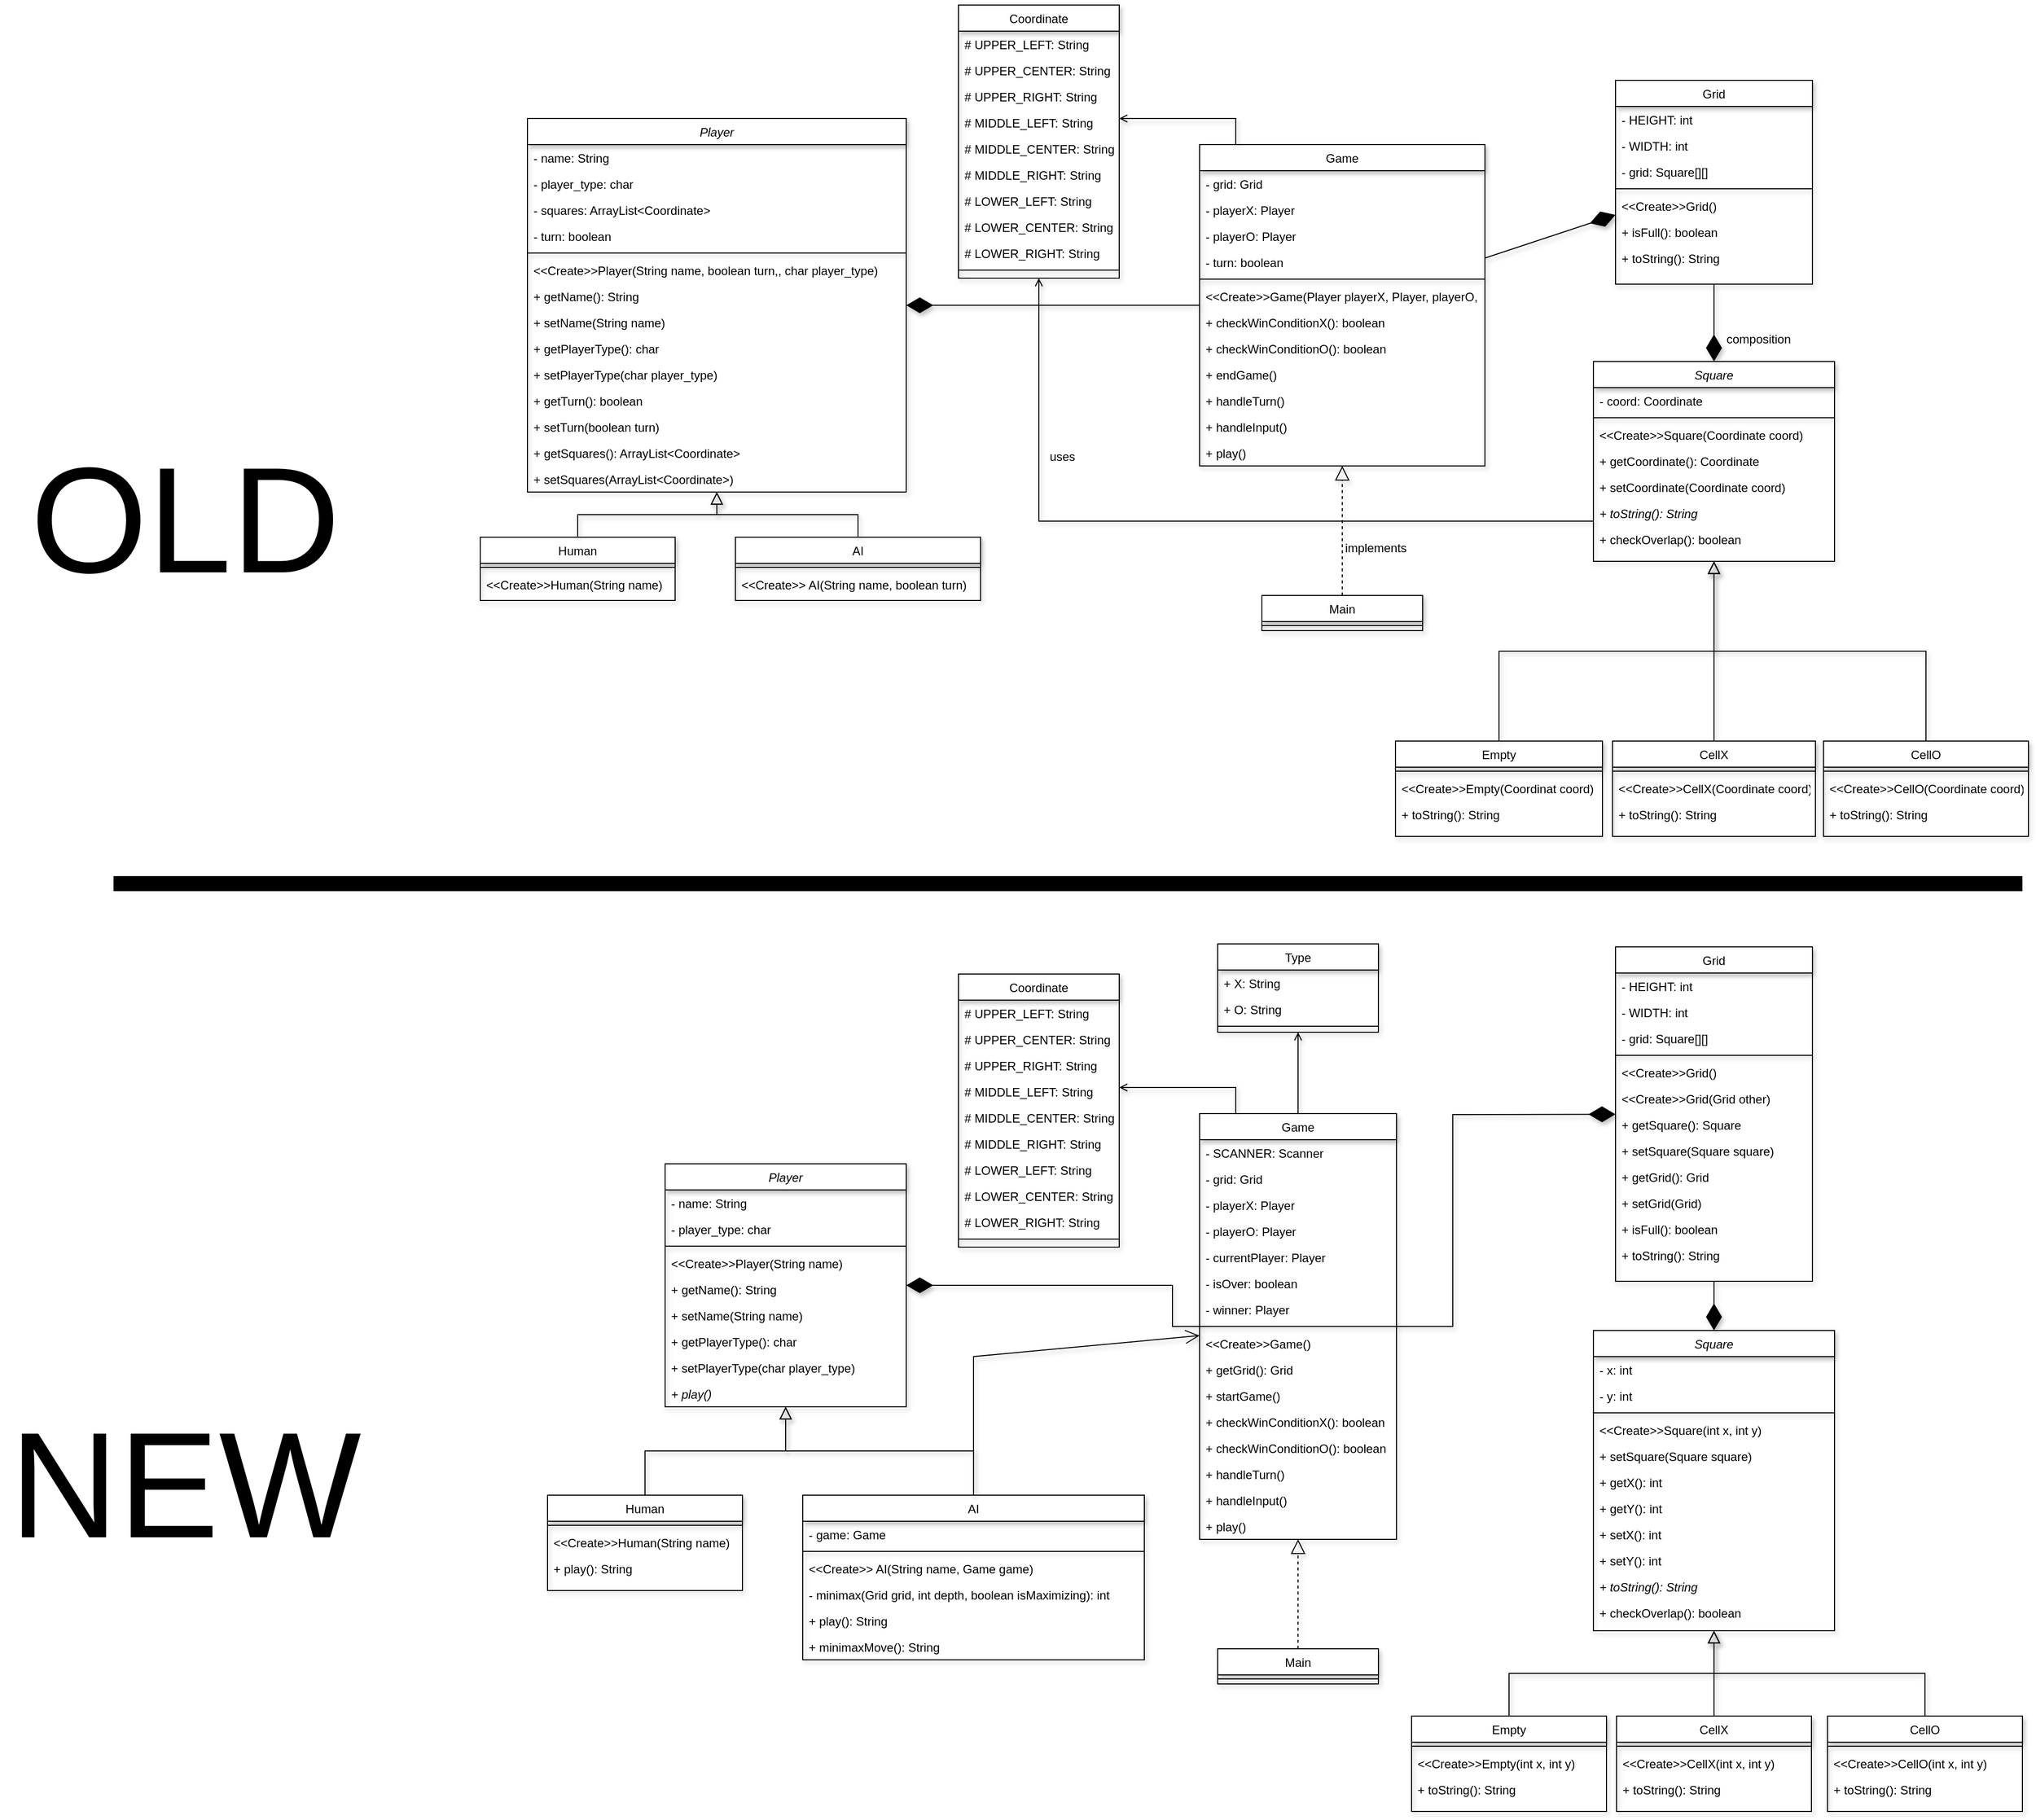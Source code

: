 <mxfile version="26.0.9">
  <diagram id="C5RBs43oDa-KdzZeNtuy" name="Page-1">
    <mxGraphModel dx="4316" dy="3520" grid="0" gridSize="10" guides="1" tooltips="1" connect="1" arrows="1" fold="1" page="1" pageScale="1" pageWidth="827" pageHeight="1169" math="0" shadow="0">
      <root>
        <mxCell id="WIyWlLk6GJQsqaUBKTNV-0" />
        <mxCell id="WIyWlLk6GJQsqaUBKTNV-1" parent="WIyWlLk6GJQsqaUBKTNV-0" />
        <mxCell id="zkfFHV4jXpPFQw0GAbJ--0" value="Player" style="swimlane;fontStyle=2;align=center;verticalAlign=top;childLayout=stackLayout;horizontal=1;startSize=26;horizontalStack=0;resizeParent=1;resizeLast=0;collapsible=1;marginBottom=0;rounded=0;shadow=1;strokeWidth=1;" parent="WIyWlLk6GJQsqaUBKTNV-1" vertex="1">
          <mxGeometry x="122" y="82" width="240" height="242" as="geometry">
            <mxRectangle x="230" y="140" width="160" height="26" as="alternateBounds" />
          </mxGeometry>
        </mxCell>
        <mxCell id="zkfFHV4jXpPFQw0GAbJ--1" value="- name: String" style="text;align=left;verticalAlign=top;spacingLeft=4;spacingRight=4;overflow=hidden;rotatable=0;points=[[0,0.5],[1,0.5]];portConstraint=eastwest;shadow=1;" parent="zkfFHV4jXpPFQw0GAbJ--0" vertex="1">
          <mxGeometry y="26" width="240" height="26" as="geometry" />
        </mxCell>
        <mxCell id="zkfFHV4jXpPFQw0GAbJ--2" value="- player_type: char" style="text;align=left;verticalAlign=top;spacingLeft=4;spacingRight=4;overflow=hidden;rotatable=0;points=[[0,0.5],[1,0.5]];portConstraint=eastwest;rounded=0;shadow=1;html=0;" parent="zkfFHV4jXpPFQw0GAbJ--0" vertex="1">
          <mxGeometry y="52" width="240" height="26" as="geometry" />
        </mxCell>
        <mxCell id="zkfFHV4jXpPFQw0GAbJ--4" value="" style="line;html=1;strokeWidth=1;align=left;verticalAlign=middle;spacingTop=-1;spacingLeft=3;spacingRight=3;rotatable=0;labelPosition=right;points=[];portConstraint=eastwest;shadow=1;" parent="zkfFHV4jXpPFQw0GAbJ--0" vertex="1">
          <mxGeometry y="78" width="240" height="8" as="geometry" />
        </mxCell>
        <mxCell id="zkfFHV4jXpPFQw0GAbJ--3" value="&lt;&lt;Create&gt;&gt;Player(String name)" style="text;align=left;verticalAlign=top;spacingLeft=4;spacingRight=4;overflow=hidden;rotatable=0;points=[[0,0.5],[1,0.5]];portConstraint=eastwest;rounded=0;shadow=1;html=0;" parent="zkfFHV4jXpPFQw0GAbJ--0" vertex="1">
          <mxGeometry y="86" width="240" height="26" as="geometry" />
        </mxCell>
        <mxCell id="zkfFHV4jXpPFQw0GAbJ--5" value="+ getName(): String" style="text;align=left;verticalAlign=top;spacingLeft=4;spacingRight=4;overflow=hidden;rotatable=0;points=[[0,0.5],[1,0.5]];portConstraint=eastwest;shadow=1;" parent="zkfFHV4jXpPFQw0GAbJ--0" vertex="1">
          <mxGeometry y="112" width="240" height="26" as="geometry" />
        </mxCell>
        <mxCell id="bLiAEBZj9HJeFX3T80ke-0" value="+ setName(String name)" style="text;align=left;verticalAlign=top;spacingLeft=4;spacingRight=4;overflow=hidden;rotatable=0;points=[[0,0.5],[1,0.5]];portConstraint=eastwest;shadow=1;" parent="zkfFHV4jXpPFQw0GAbJ--0" vertex="1">
          <mxGeometry y="138" width="240" height="26" as="geometry" />
        </mxCell>
        <mxCell id="bLiAEBZj9HJeFX3T80ke-1" value="+ getPlayerType(): char" style="text;align=left;verticalAlign=top;spacingLeft=4;spacingRight=4;overflow=hidden;rotatable=0;points=[[0,0.5],[1,0.5]];portConstraint=eastwest;shadow=1;" parent="zkfFHV4jXpPFQw0GAbJ--0" vertex="1">
          <mxGeometry y="164" width="240" height="26" as="geometry" />
        </mxCell>
        <mxCell id="bLiAEBZj9HJeFX3T80ke-2" value="+ setPlayerType(char player_type)" style="text;align=left;verticalAlign=top;spacingLeft=4;spacingRight=4;overflow=hidden;rotatable=0;points=[[0,0.5],[1,0.5]];portConstraint=eastwest;shadow=1;" parent="zkfFHV4jXpPFQw0GAbJ--0" vertex="1">
          <mxGeometry y="190" width="240" height="26" as="geometry" />
        </mxCell>
        <mxCell id="bLiAEBZj9HJeFX3T80ke-3" value="+ play()" style="text;align=left;verticalAlign=top;spacingLeft=4;spacingRight=4;overflow=hidden;rotatable=0;points=[[0,0.5],[1,0.5]];portConstraint=eastwest;fontStyle=2;shadow=1;" parent="zkfFHV4jXpPFQw0GAbJ--0" vertex="1">
          <mxGeometry y="216" width="240" height="26" as="geometry" />
        </mxCell>
        <mxCell id="zkfFHV4jXpPFQw0GAbJ--6" value="Human" style="swimlane;fontStyle=0;align=center;verticalAlign=top;childLayout=stackLayout;horizontal=1;startSize=26;horizontalStack=0;resizeParent=1;resizeLast=0;collapsible=1;marginBottom=0;rounded=0;shadow=1;strokeWidth=1;" parent="WIyWlLk6GJQsqaUBKTNV-1" vertex="1">
          <mxGeometry x="5" y="412" width="194" height="95" as="geometry">
            <mxRectangle x="130" y="380" width="160" height="26" as="alternateBounds" />
          </mxGeometry>
        </mxCell>
        <mxCell id="zkfFHV4jXpPFQw0GAbJ--9" value="" style="line;html=1;strokeWidth=1;align=left;verticalAlign=middle;spacingTop=-1;spacingLeft=3;spacingRight=3;rotatable=0;labelPosition=right;points=[];portConstraint=eastwest;shadow=1;" parent="zkfFHV4jXpPFQw0GAbJ--6" vertex="1">
          <mxGeometry y="26" width="194" height="8" as="geometry" />
        </mxCell>
        <mxCell id="zkfFHV4jXpPFQw0GAbJ--10" value="&lt;&lt;Create&gt;&gt;Human(String name)" style="text;align=left;verticalAlign=top;spacingLeft=4;spacingRight=4;overflow=hidden;rotatable=0;points=[[0,0.5],[1,0.5]];portConstraint=eastwest;fontStyle=0;shadow=1;" parent="zkfFHV4jXpPFQw0GAbJ--6" vertex="1">
          <mxGeometry y="34" width="194" height="26" as="geometry" />
        </mxCell>
        <mxCell id="zkfFHV4jXpPFQw0GAbJ--11" value="+ play(): String" style="text;align=left;verticalAlign=top;spacingLeft=4;spacingRight=4;overflow=hidden;rotatable=0;points=[[0,0.5],[1,0.5]];portConstraint=eastwest;shadow=1;" parent="zkfFHV4jXpPFQw0GAbJ--6" vertex="1">
          <mxGeometry y="60" width="194" height="26" as="geometry" />
        </mxCell>
        <mxCell id="zkfFHV4jXpPFQw0GAbJ--12" value="" style="endArrow=block;endSize=10;endFill=0;shadow=1;strokeWidth=1;rounded=0;curved=0;edgeStyle=elbowEdgeStyle;elbow=vertical;" parent="WIyWlLk6GJQsqaUBKTNV-1" source="zkfFHV4jXpPFQw0GAbJ--6" target="zkfFHV4jXpPFQw0GAbJ--0" edge="1">
          <mxGeometry width="160" relative="1" as="geometry">
            <mxPoint x="190" y="255" as="sourcePoint" />
            <mxPoint x="190" y="255" as="targetPoint" />
          </mxGeometry>
        </mxCell>
        <mxCell id="zkfFHV4jXpPFQw0GAbJ--13" value="AI" style="swimlane;fontStyle=0;align=center;verticalAlign=top;childLayout=stackLayout;horizontal=1;startSize=26;horizontalStack=0;resizeParent=1;resizeLast=0;collapsible=1;marginBottom=0;rounded=0;shadow=1;strokeWidth=1;" parent="WIyWlLk6GJQsqaUBKTNV-1" vertex="1">
          <mxGeometry x="259" y="412" width="340" height="164" as="geometry">
            <mxRectangle x="340" y="380" width="170" height="26" as="alternateBounds" />
          </mxGeometry>
        </mxCell>
        <mxCell id="zkfFHV4jXpPFQw0GAbJ--14" value="- game: Game" style="text;align=left;verticalAlign=top;spacingLeft=4;spacingRight=4;overflow=hidden;rotatable=0;points=[[0,0.5],[1,0.5]];portConstraint=eastwest;shadow=1;" parent="zkfFHV4jXpPFQw0GAbJ--13" vertex="1">
          <mxGeometry y="26" width="340" height="26" as="geometry" />
        </mxCell>
        <mxCell id="zkfFHV4jXpPFQw0GAbJ--15" value="" style="line;html=1;strokeWidth=1;align=left;verticalAlign=middle;spacingTop=-1;spacingLeft=3;spacingRight=3;rotatable=0;labelPosition=right;points=[];portConstraint=eastwest;shadow=1;" parent="zkfFHV4jXpPFQw0GAbJ--13" vertex="1">
          <mxGeometry y="52" width="340" height="8" as="geometry" />
        </mxCell>
        <mxCell id="bLiAEBZj9HJeFX3T80ke-5" value="&lt;&lt;Create&gt;&gt; AI(String name, Game game)" style="text;align=left;verticalAlign=top;spacingLeft=4;spacingRight=4;overflow=hidden;rotatable=0;points=[[0,0.5],[1,0.5]];portConstraint=eastwest;shadow=1;" parent="zkfFHV4jXpPFQw0GAbJ--13" vertex="1">
          <mxGeometry y="60" width="340" height="26" as="geometry" />
        </mxCell>
        <mxCell id="bLiAEBZj9HJeFX3T80ke-4" value="- minimax(Grid grid, int depth, boolean isMaximizing): int" style="text;align=left;verticalAlign=top;spacingLeft=4;spacingRight=4;overflow=hidden;rotatable=0;points=[[0,0.5],[1,0.5]];portConstraint=eastwest;shadow=1;" parent="zkfFHV4jXpPFQw0GAbJ--13" vertex="1">
          <mxGeometry y="86" width="340" height="26" as="geometry" />
        </mxCell>
        <mxCell id="bLiAEBZj9HJeFX3T80ke-6" value="+ play(): String" style="text;align=left;verticalAlign=top;spacingLeft=4;spacingRight=4;overflow=hidden;rotatable=0;points=[[0,0.5],[1,0.5]];portConstraint=eastwest;shadow=1;" parent="zkfFHV4jXpPFQw0GAbJ--13" vertex="1">
          <mxGeometry y="112" width="340" height="26" as="geometry" />
        </mxCell>
        <mxCell id="bLiAEBZj9HJeFX3T80ke-7" value="+ minimaxMove(): String" style="text;align=left;verticalAlign=top;spacingLeft=4;spacingRight=4;overflow=hidden;rotatable=0;points=[[0,0.5],[1,0.5]];portConstraint=eastwest;shadow=1;" parent="zkfFHV4jXpPFQw0GAbJ--13" vertex="1">
          <mxGeometry y="138" width="340" height="26" as="geometry" />
        </mxCell>
        <mxCell id="zkfFHV4jXpPFQw0GAbJ--16" value="" style="endArrow=block;endSize=10;endFill=0;shadow=1;strokeWidth=1;rounded=0;curved=0;edgeStyle=elbowEdgeStyle;elbow=vertical;" parent="WIyWlLk6GJQsqaUBKTNV-1" source="zkfFHV4jXpPFQw0GAbJ--13" target="zkfFHV4jXpPFQw0GAbJ--0" edge="1">
          <mxGeometry width="160" relative="1" as="geometry">
            <mxPoint x="200" y="425" as="sourcePoint" />
            <mxPoint x="300" y="323" as="targetPoint" />
          </mxGeometry>
        </mxCell>
        <mxCell id="zkfFHV4jXpPFQw0GAbJ--17" value="Game" style="swimlane;fontStyle=0;align=center;verticalAlign=top;childLayout=stackLayout;horizontal=1;startSize=26;horizontalStack=0;resizeParent=1;resizeLast=0;collapsible=1;marginBottom=0;rounded=0;shadow=1;strokeWidth=1;" parent="WIyWlLk6GJQsqaUBKTNV-1" vertex="1">
          <mxGeometry x="654" y="32" width="196" height="424" as="geometry">
            <mxRectangle x="550" y="140" width="160" height="26" as="alternateBounds" />
          </mxGeometry>
        </mxCell>
        <mxCell id="zkfFHV4jXpPFQw0GAbJ--18" value="- SCANNER: Scanner" style="text;align=left;verticalAlign=top;spacingLeft=4;spacingRight=4;overflow=hidden;rotatable=0;points=[[0,0.5],[1,0.5]];portConstraint=eastwest;shadow=1;" parent="zkfFHV4jXpPFQw0GAbJ--17" vertex="1">
          <mxGeometry y="26" width="196" height="26" as="geometry" />
        </mxCell>
        <mxCell id="zkfFHV4jXpPFQw0GAbJ--19" value="- grid: Grid" style="text;align=left;verticalAlign=top;spacingLeft=4;spacingRight=4;overflow=hidden;rotatable=0;points=[[0,0.5],[1,0.5]];portConstraint=eastwest;rounded=0;shadow=1;html=0;" parent="zkfFHV4jXpPFQw0GAbJ--17" vertex="1">
          <mxGeometry y="52" width="196" height="26" as="geometry" />
        </mxCell>
        <mxCell id="zkfFHV4jXpPFQw0GAbJ--20" value="- playerX: Player" style="text;align=left;verticalAlign=top;spacingLeft=4;spacingRight=4;overflow=hidden;rotatable=0;points=[[0,0.5],[1,0.5]];portConstraint=eastwest;rounded=0;shadow=1;html=0;" parent="zkfFHV4jXpPFQw0GAbJ--17" vertex="1">
          <mxGeometry y="78" width="196" height="26" as="geometry" />
        </mxCell>
        <mxCell id="zkfFHV4jXpPFQw0GAbJ--21" value="- playerO: Player" style="text;align=left;verticalAlign=top;spacingLeft=4;spacingRight=4;overflow=hidden;rotatable=0;points=[[0,0.5],[1,0.5]];portConstraint=eastwest;rounded=0;shadow=1;html=0;" parent="zkfFHV4jXpPFQw0GAbJ--17" vertex="1">
          <mxGeometry y="104" width="196" height="26" as="geometry" />
        </mxCell>
        <mxCell id="zkfFHV4jXpPFQw0GAbJ--22" value="- currentPlayer: Player" style="text;align=left;verticalAlign=top;spacingLeft=4;spacingRight=4;overflow=hidden;rotatable=0;points=[[0,0.5],[1,0.5]];portConstraint=eastwest;rounded=0;shadow=1;html=0;" parent="zkfFHV4jXpPFQw0GAbJ--17" vertex="1">
          <mxGeometry y="130" width="196" height="26" as="geometry" />
        </mxCell>
        <mxCell id="bLiAEBZj9HJeFX3T80ke-43" value="- isOver: boolean" style="text;align=left;verticalAlign=top;spacingLeft=4;spacingRight=4;overflow=hidden;rotatable=0;points=[[0,0.5],[1,0.5]];portConstraint=eastwest;rounded=0;shadow=1;html=0;" parent="zkfFHV4jXpPFQw0GAbJ--17" vertex="1">
          <mxGeometry y="156" width="196" height="26" as="geometry" />
        </mxCell>
        <mxCell id="bLiAEBZj9HJeFX3T80ke-44" value="- winner: Player" style="text;align=left;verticalAlign=top;spacingLeft=4;spacingRight=4;overflow=hidden;rotatable=0;points=[[0,0.5],[1,0.5]];portConstraint=eastwest;rounded=0;shadow=1;html=0;" parent="zkfFHV4jXpPFQw0GAbJ--17" vertex="1">
          <mxGeometry y="182" width="196" height="26" as="geometry" />
        </mxCell>
        <mxCell id="zkfFHV4jXpPFQw0GAbJ--23" value="" style="line;html=1;strokeWidth=1;align=left;verticalAlign=middle;spacingTop=-1;spacingLeft=3;spacingRight=3;rotatable=0;labelPosition=right;points=[];portConstraint=eastwest;shadow=1;" parent="zkfFHV4jXpPFQw0GAbJ--17" vertex="1">
          <mxGeometry y="208" width="196" height="8" as="geometry" />
        </mxCell>
        <mxCell id="zkfFHV4jXpPFQw0GAbJ--25" value="&lt;&lt;Create&gt;&gt;Game()" style="text;align=left;verticalAlign=top;spacingLeft=4;spacingRight=4;overflow=hidden;rotatable=0;points=[[0,0.5],[1,0.5]];portConstraint=eastwest;shadow=1;" parent="zkfFHV4jXpPFQw0GAbJ--17" vertex="1">
          <mxGeometry y="216" width="196" height="26" as="geometry" />
        </mxCell>
        <mxCell id="zkfFHV4jXpPFQw0GAbJ--24" value="+ getGrid(): Grid" style="text;align=left;verticalAlign=top;spacingLeft=4;spacingRight=4;overflow=hidden;rotatable=0;points=[[0,0.5],[1,0.5]];portConstraint=eastwest;shadow=1;" parent="zkfFHV4jXpPFQw0GAbJ--17" vertex="1">
          <mxGeometry y="242" width="196" height="26" as="geometry" />
        </mxCell>
        <mxCell id="bLiAEBZj9HJeFX3T80ke-45" value="+ startGame()" style="text;align=left;verticalAlign=top;spacingLeft=4;spacingRight=4;overflow=hidden;rotatable=0;points=[[0,0.5],[1,0.5]];portConstraint=eastwest;shadow=1;" parent="zkfFHV4jXpPFQw0GAbJ--17" vertex="1">
          <mxGeometry y="268" width="196" height="26" as="geometry" />
        </mxCell>
        <mxCell id="bLiAEBZj9HJeFX3T80ke-46" value="+ checkWinConditionX(): boolean" style="text;align=left;verticalAlign=top;spacingLeft=4;spacingRight=4;overflow=hidden;rotatable=0;points=[[0,0.5],[1,0.5]];portConstraint=eastwest;shadow=1;" parent="zkfFHV4jXpPFQw0GAbJ--17" vertex="1">
          <mxGeometry y="294" width="196" height="26" as="geometry" />
        </mxCell>
        <mxCell id="bLiAEBZj9HJeFX3T80ke-48" value="+ checkWinConditionO(): boolean" style="text;align=left;verticalAlign=top;spacingLeft=4;spacingRight=4;overflow=hidden;rotatable=0;points=[[0,0.5],[1,0.5]];portConstraint=eastwest;shadow=1;" parent="zkfFHV4jXpPFQw0GAbJ--17" vertex="1">
          <mxGeometry y="320" width="196" height="26" as="geometry" />
        </mxCell>
        <mxCell id="bLiAEBZj9HJeFX3T80ke-47" value="+ handleTurn()" style="text;align=left;verticalAlign=top;spacingLeft=4;spacingRight=4;overflow=hidden;rotatable=0;points=[[0,0.5],[1,0.5]];portConstraint=eastwest;shadow=1;" parent="zkfFHV4jXpPFQw0GAbJ--17" vertex="1">
          <mxGeometry y="346" width="196" height="26" as="geometry" />
        </mxCell>
        <mxCell id="bLiAEBZj9HJeFX3T80ke-49" value="+ handleInput()" style="text;align=left;verticalAlign=top;spacingLeft=4;spacingRight=4;overflow=hidden;rotatable=0;points=[[0,0.5],[1,0.5]];portConstraint=eastwest;shadow=1;" parent="zkfFHV4jXpPFQw0GAbJ--17" vertex="1">
          <mxGeometry y="372" width="196" height="26" as="geometry" />
        </mxCell>
        <mxCell id="bLiAEBZj9HJeFX3T80ke-50" value="+ play()" style="text;align=left;verticalAlign=top;spacingLeft=4;spacingRight=4;overflow=hidden;rotatable=0;points=[[0,0.5],[1,0.5]];portConstraint=eastwest;shadow=1;" parent="zkfFHV4jXpPFQw0GAbJ--17" vertex="1">
          <mxGeometry y="398" width="196" height="26" as="geometry" />
        </mxCell>
        <mxCell id="bLiAEBZj9HJeFX3T80ke-8" value="Coordinate" style="swimlane;fontStyle=0;align=center;verticalAlign=top;childLayout=stackLayout;horizontal=1;startSize=26;horizontalStack=0;resizeParent=1;resizeLast=0;collapsible=1;marginBottom=0;rounded=0;shadow=1;strokeWidth=1;" parent="WIyWlLk6GJQsqaUBKTNV-1" vertex="1">
          <mxGeometry x="414" y="-107" width="160" height="272" as="geometry">
            <mxRectangle x="550" y="140" width="160" height="26" as="alternateBounds" />
          </mxGeometry>
        </mxCell>
        <mxCell id="bLiAEBZj9HJeFX3T80ke-9" value="# UPPER_LEFT: String" style="text;align=left;verticalAlign=top;spacingLeft=4;spacingRight=4;overflow=hidden;rotatable=0;points=[[0,0.5],[1,0.5]];portConstraint=eastwest;shadow=1;" parent="bLiAEBZj9HJeFX3T80ke-8" vertex="1">
          <mxGeometry y="26" width="160" height="26" as="geometry" />
        </mxCell>
        <mxCell id="bLiAEBZj9HJeFX3T80ke-34" value="# UPPER_CENTER: String" style="text;align=left;verticalAlign=top;spacingLeft=4;spacingRight=4;overflow=hidden;rotatable=0;points=[[0,0.5],[1,0.5]];portConstraint=eastwest;shadow=1;" parent="bLiAEBZj9HJeFX3T80ke-8" vertex="1">
          <mxGeometry y="52" width="160" height="26" as="geometry" />
        </mxCell>
        <mxCell id="bLiAEBZj9HJeFX3T80ke-42" value="# UPPER_RIGHT: String" style="text;align=left;verticalAlign=top;spacingLeft=4;spacingRight=4;overflow=hidden;rotatable=0;points=[[0,0.5],[1,0.5]];portConstraint=eastwest;shadow=1;" parent="bLiAEBZj9HJeFX3T80ke-8" vertex="1">
          <mxGeometry y="78" width="160" height="26" as="geometry" />
        </mxCell>
        <mxCell id="bLiAEBZj9HJeFX3T80ke-41" value="# MIDDLE_LEFT: String" style="text;align=left;verticalAlign=top;spacingLeft=4;spacingRight=4;overflow=hidden;rotatable=0;points=[[0,0.5],[1,0.5]];portConstraint=eastwest;shadow=1;" parent="bLiAEBZj9HJeFX3T80ke-8" vertex="1">
          <mxGeometry y="104" width="160" height="26" as="geometry" />
        </mxCell>
        <mxCell id="bLiAEBZj9HJeFX3T80ke-40" value="# MIDDLE_CENTER: String" style="text;align=left;verticalAlign=top;spacingLeft=4;spacingRight=4;overflow=hidden;rotatable=0;points=[[0,0.5],[1,0.5]];portConstraint=eastwest;shadow=1;" parent="bLiAEBZj9HJeFX3T80ke-8" vertex="1">
          <mxGeometry y="130" width="160" height="26" as="geometry" />
        </mxCell>
        <mxCell id="bLiAEBZj9HJeFX3T80ke-39" value="# MIDDLE_RIGHT: String" style="text;align=left;verticalAlign=top;spacingLeft=4;spacingRight=4;overflow=hidden;rotatable=0;points=[[0,0.5],[1,0.5]];portConstraint=eastwest;shadow=1;" parent="bLiAEBZj9HJeFX3T80ke-8" vertex="1">
          <mxGeometry y="156" width="160" height="26" as="geometry" />
        </mxCell>
        <mxCell id="bLiAEBZj9HJeFX3T80ke-38" value="# LOWER_LEFT: String" style="text;align=left;verticalAlign=top;spacingLeft=4;spacingRight=4;overflow=hidden;rotatable=0;points=[[0,0.5],[1,0.5]];portConstraint=eastwest;shadow=1;" parent="bLiAEBZj9HJeFX3T80ke-8" vertex="1">
          <mxGeometry y="182" width="160" height="26" as="geometry" />
        </mxCell>
        <mxCell id="bLiAEBZj9HJeFX3T80ke-37" value="# LOWER_CENTER: String" style="text;align=left;verticalAlign=top;spacingLeft=4;spacingRight=4;overflow=hidden;rotatable=0;points=[[0,0.5],[1,0.5]];portConstraint=eastwest;shadow=1;" parent="bLiAEBZj9HJeFX3T80ke-8" vertex="1">
          <mxGeometry y="208" width="160" height="26" as="geometry" />
        </mxCell>
        <mxCell id="bLiAEBZj9HJeFX3T80ke-36" value="# LOWER_RIGHT: String" style="text;align=left;verticalAlign=top;spacingLeft=4;spacingRight=4;overflow=hidden;rotatable=0;points=[[0,0.5],[1,0.5]];portConstraint=eastwest;shadow=1;" parent="bLiAEBZj9HJeFX3T80ke-8" vertex="1">
          <mxGeometry y="234" width="160" height="26" as="geometry" />
        </mxCell>
        <mxCell id="bLiAEBZj9HJeFX3T80ke-14" value="" style="line;html=1;strokeWidth=1;align=left;verticalAlign=middle;spacingTop=-1;spacingLeft=3;spacingRight=3;rotatable=0;labelPosition=right;points=[];portConstraint=eastwest;shadow=1;" parent="bLiAEBZj9HJeFX3T80ke-8" vertex="1">
          <mxGeometry y="260" width="160" height="8" as="geometry" />
        </mxCell>
        <mxCell id="bLiAEBZj9HJeFX3T80ke-17" value="" style="endArrow=open;shadow=1;strokeWidth=1;rounded=0;curved=0;endFill=1;edgeStyle=elbowEdgeStyle;elbow=vertical;" parent="WIyWlLk6GJQsqaUBKTNV-1" source="zkfFHV4jXpPFQw0GAbJ--17" target="bLiAEBZj9HJeFX3T80ke-8" edge="1">
          <mxGeometry x="0.5" y="41" relative="1" as="geometry">
            <mxPoint x="193.5" y="-51" as="sourcePoint" />
            <mxPoint x="353.5" y="-36" as="targetPoint" />
            <mxPoint x="-40" y="32" as="offset" />
            <Array as="points">
              <mxPoint x="690" y="6" />
            </Array>
          </mxGeometry>
        </mxCell>
        <mxCell id="bLiAEBZj9HJeFX3T80ke-21" value="Type" style="swimlane;fontStyle=0;align=center;verticalAlign=top;childLayout=stackLayout;horizontal=1;startSize=26;horizontalStack=0;resizeParent=1;resizeLast=0;collapsible=1;marginBottom=0;rounded=0;shadow=1;strokeWidth=1;" parent="WIyWlLk6GJQsqaUBKTNV-1" vertex="1">
          <mxGeometry x="672" y="-137" width="160" height="88" as="geometry">
            <mxRectangle x="550" y="140" width="160" height="26" as="alternateBounds" />
          </mxGeometry>
        </mxCell>
        <mxCell id="bLiAEBZj9HJeFX3T80ke-22" value="+ X: String" style="text;align=left;verticalAlign=top;spacingLeft=4;spacingRight=4;overflow=hidden;rotatable=0;points=[[0,0.5],[1,0.5]];portConstraint=eastwest;shadow=1;" parent="bLiAEBZj9HJeFX3T80ke-21" vertex="1">
          <mxGeometry y="26" width="160" height="26" as="geometry" />
        </mxCell>
        <mxCell id="bLiAEBZj9HJeFX3T80ke-23" value="+ O: String" style="text;align=left;verticalAlign=top;spacingLeft=4;spacingRight=4;overflow=hidden;rotatable=0;points=[[0,0.5],[1,0.5]];portConstraint=eastwest;rounded=0;shadow=1;html=0;" parent="bLiAEBZj9HJeFX3T80ke-21" vertex="1">
          <mxGeometry y="52" width="160" height="26" as="geometry" />
        </mxCell>
        <mxCell id="bLiAEBZj9HJeFX3T80ke-27" value="" style="line;html=1;strokeWidth=1;align=left;verticalAlign=middle;spacingTop=-1;spacingLeft=3;spacingRight=3;rotatable=0;labelPosition=right;points=[];portConstraint=eastwest;shadow=1;" parent="bLiAEBZj9HJeFX3T80ke-21" vertex="1">
          <mxGeometry y="78" width="160" height="8" as="geometry" />
        </mxCell>
        <mxCell id="bLiAEBZj9HJeFX3T80ke-30" value="" style="endArrow=open;shadow=1;strokeWidth=1;rounded=0;curved=0;endFill=1;edgeStyle=elbowEdgeStyle;elbow=vertical;" parent="WIyWlLk6GJQsqaUBKTNV-1" source="zkfFHV4jXpPFQw0GAbJ--17" target="bLiAEBZj9HJeFX3T80ke-21" edge="1">
          <mxGeometry x="0.5" y="41" relative="1" as="geometry">
            <mxPoint x="193.5" y="-281" as="sourcePoint" />
            <mxPoint x="353.5" y="-266" as="targetPoint" />
            <mxPoint x="-40" y="32" as="offset" />
          </mxGeometry>
        </mxCell>
        <mxCell id="bLiAEBZj9HJeFX3T80ke-51" value="Square" style="swimlane;fontStyle=2;align=center;verticalAlign=top;childLayout=stackLayout;horizontal=1;startSize=26;horizontalStack=0;resizeParent=1;resizeLast=0;collapsible=1;marginBottom=0;rounded=0;shadow=1;strokeWidth=1;" parent="WIyWlLk6GJQsqaUBKTNV-1" vertex="1">
          <mxGeometry x="1046" y="248" width="240" height="299" as="geometry">
            <mxRectangle x="230" y="140" width="160" height="26" as="alternateBounds" />
          </mxGeometry>
        </mxCell>
        <mxCell id="bLiAEBZj9HJeFX3T80ke-52" value="- x: int" style="text;align=left;verticalAlign=top;spacingLeft=4;spacingRight=4;overflow=hidden;rotatable=0;points=[[0,0.5],[1,0.5]];portConstraint=eastwest;shadow=1;" parent="bLiAEBZj9HJeFX3T80ke-51" vertex="1">
          <mxGeometry y="26" width="240" height="26" as="geometry" />
        </mxCell>
        <mxCell id="bLiAEBZj9HJeFX3T80ke-53" value="- y: int" style="text;align=left;verticalAlign=top;spacingLeft=4;spacingRight=4;overflow=hidden;rotatable=0;points=[[0,0.5],[1,0.5]];portConstraint=eastwest;rounded=0;shadow=1;html=0;" parent="bLiAEBZj9HJeFX3T80ke-51" vertex="1">
          <mxGeometry y="52" width="240" height="26" as="geometry" />
        </mxCell>
        <mxCell id="bLiAEBZj9HJeFX3T80ke-54" value="" style="line;html=1;strokeWidth=1;align=left;verticalAlign=middle;spacingTop=-1;spacingLeft=3;spacingRight=3;rotatable=0;labelPosition=right;points=[];portConstraint=eastwest;shadow=1;" parent="bLiAEBZj9HJeFX3T80ke-51" vertex="1">
          <mxGeometry y="78" width="240" height="8" as="geometry" />
        </mxCell>
        <mxCell id="bLiAEBZj9HJeFX3T80ke-55" value="&lt;&lt;Create&gt;&gt;Square(int x, int y)" style="text;align=left;verticalAlign=top;spacingLeft=4;spacingRight=4;overflow=hidden;rotatable=0;points=[[0,0.5],[1,0.5]];portConstraint=eastwest;rounded=0;shadow=1;html=0;" parent="bLiAEBZj9HJeFX3T80ke-51" vertex="1">
          <mxGeometry y="86" width="240" height="26" as="geometry" />
        </mxCell>
        <mxCell id="bLiAEBZj9HJeFX3T80ke-56" value="+ setSquare(Square square)" style="text;align=left;verticalAlign=top;spacingLeft=4;spacingRight=4;overflow=hidden;rotatable=0;points=[[0,0.5],[1,0.5]];portConstraint=eastwest;shadow=1;" parent="bLiAEBZj9HJeFX3T80ke-51" vertex="1">
          <mxGeometry y="112" width="240" height="26" as="geometry" />
        </mxCell>
        <mxCell id="bLiAEBZj9HJeFX3T80ke-57" value="+ getX(): int" style="text;align=left;verticalAlign=top;spacingLeft=4;spacingRight=4;overflow=hidden;rotatable=0;points=[[0,0.5],[1,0.5]];portConstraint=eastwest;shadow=1;" parent="bLiAEBZj9HJeFX3T80ke-51" vertex="1">
          <mxGeometry y="138" width="240" height="26" as="geometry" />
        </mxCell>
        <mxCell id="bLiAEBZj9HJeFX3T80ke-74" value="+ getY(): int" style="text;align=left;verticalAlign=top;spacingLeft=4;spacingRight=4;overflow=hidden;rotatable=0;points=[[0,0.5],[1,0.5]];portConstraint=eastwest;shadow=1;" parent="bLiAEBZj9HJeFX3T80ke-51" vertex="1">
          <mxGeometry y="164" width="240" height="26" as="geometry" />
        </mxCell>
        <mxCell id="bLiAEBZj9HJeFX3T80ke-75" value="+ setX(): int" style="text;align=left;verticalAlign=top;spacingLeft=4;spacingRight=4;overflow=hidden;rotatable=0;points=[[0,0.5],[1,0.5]];portConstraint=eastwest;shadow=1;" parent="bLiAEBZj9HJeFX3T80ke-51" vertex="1">
          <mxGeometry y="190" width="240" height="26" as="geometry" />
        </mxCell>
        <mxCell id="bLiAEBZj9HJeFX3T80ke-76" value="+ setY(): int" style="text;align=left;verticalAlign=top;spacingLeft=4;spacingRight=4;overflow=hidden;rotatable=0;points=[[0,0.5],[1,0.5]];portConstraint=eastwest;shadow=1;" parent="bLiAEBZj9HJeFX3T80ke-51" vertex="1">
          <mxGeometry y="216" width="240" height="26" as="geometry" />
        </mxCell>
        <mxCell id="bLiAEBZj9HJeFX3T80ke-58" value="+ toString(): String" style="text;align=left;verticalAlign=top;spacingLeft=4;spacingRight=4;overflow=hidden;rotatable=0;points=[[0,0.5],[1,0.5]];portConstraint=eastwest;fontStyle=2;shadow=1;" parent="bLiAEBZj9HJeFX3T80ke-51" vertex="1">
          <mxGeometry y="242" width="240" height="26" as="geometry" />
        </mxCell>
        <mxCell id="bLiAEBZj9HJeFX3T80ke-59" value="+ checkOverlap(): boolean" style="text;align=left;verticalAlign=top;spacingLeft=4;spacingRight=4;overflow=hidden;rotatable=0;points=[[0,0.5],[1,0.5]];portConstraint=eastwest;shadow=1;" parent="bLiAEBZj9HJeFX3T80ke-51" vertex="1">
          <mxGeometry y="268" width="240" height="26" as="geometry" />
        </mxCell>
        <mxCell id="bLiAEBZj9HJeFX3T80ke-61" value="Empty" style="swimlane;fontStyle=0;align=center;verticalAlign=top;childLayout=stackLayout;horizontal=1;startSize=26;horizontalStack=0;resizeParent=1;resizeLast=0;collapsible=1;marginBottom=0;rounded=0;shadow=1;strokeWidth=1;" parent="WIyWlLk6GJQsqaUBKTNV-1" vertex="1">
          <mxGeometry x="865" y="632" width="194" height="95" as="geometry">
            <mxRectangle x="130" y="380" width="160" height="26" as="alternateBounds" />
          </mxGeometry>
        </mxCell>
        <mxCell id="bLiAEBZj9HJeFX3T80ke-62" value="" style="line;html=1;strokeWidth=1;align=left;verticalAlign=middle;spacingTop=-1;spacingLeft=3;spacingRight=3;rotatable=0;labelPosition=right;points=[];portConstraint=eastwest;shadow=1;" parent="bLiAEBZj9HJeFX3T80ke-61" vertex="1">
          <mxGeometry y="26" width="194" height="8" as="geometry" />
        </mxCell>
        <mxCell id="bLiAEBZj9HJeFX3T80ke-63" value="&lt;&lt;Create&gt;&gt;Empty(int x, int y)" style="text;align=left;verticalAlign=top;spacingLeft=4;spacingRight=4;overflow=hidden;rotatable=0;points=[[0,0.5],[1,0.5]];portConstraint=eastwest;fontStyle=0;shadow=1;" parent="bLiAEBZj9HJeFX3T80ke-61" vertex="1">
          <mxGeometry y="34" width="194" height="26" as="geometry" />
        </mxCell>
        <mxCell id="bLiAEBZj9HJeFX3T80ke-64" value="+ toString(): String" style="text;align=left;verticalAlign=top;spacingLeft=4;spacingRight=4;overflow=hidden;rotatable=0;points=[[0,0.5],[1,0.5]];portConstraint=eastwest;shadow=1;" parent="bLiAEBZj9HJeFX3T80ke-61" vertex="1">
          <mxGeometry y="60" width="194" height="26" as="geometry" />
        </mxCell>
        <mxCell id="bLiAEBZj9HJeFX3T80ke-65" value="" style="endArrow=block;endSize=10;endFill=0;shadow=1;strokeWidth=1;rounded=0;curved=0;edgeStyle=elbowEdgeStyle;elbow=vertical;" parent="WIyWlLk6GJQsqaUBKTNV-1" source="bLiAEBZj9HJeFX3T80ke-61" target="bLiAEBZj9HJeFX3T80ke-51" edge="1">
          <mxGeometry width="160" relative="1" as="geometry">
            <mxPoint x="1103" y="522" as="sourcePoint" />
            <mxPoint x="1103" y="522" as="targetPoint" />
          </mxGeometry>
        </mxCell>
        <mxCell id="bLiAEBZj9HJeFX3T80ke-73" value="" style="endArrow=block;endSize=10;endFill=0;shadow=1;strokeWidth=1;rounded=0;curved=0;edgeStyle=elbowEdgeStyle;elbow=vertical;" parent="WIyWlLk6GJQsqaUBKTNV-1" source="bLiAEBZj9HJeFX3T80ke-81" target="bLiAEBZj9HJeFX3T80ke-51" edge="1">
          <mxGeometry width="160" relative="1" as="geometry">
            <mxPoint x="1342" y="679" as="sourcePoint" />
            <mxPoint x="1213" y="590" as="targetPoint" />
          </mxGeometry>
        </mxCell>
        <mxCell id="bLiAEBZj9HJeFX3T80ke-77" value="CellO" style="swimlane;fontStyle=0;align=center;verticalAlign=top;childLayout=stackLayout;horizontal=1;startSize=26;horizontalStack=0;resizeParent=1;resizeLast=0;collapsible=1;marginBottom=0;rounded=0;shadow=1;strokeWidth=1;" parent="WIyWlLk6GJQsqaUBKTNV-1" vertex="1">
          <mxGeometry x="1279" y="632" width="194" height="95" as="geometry">
            <mxRectangle x="130" y="380" width="160" height="26" as="alternateBounds" />
          </mxGeometry>
        </mxCell>
        <mxCell id="bLiAEBZj9HJeFX3T80ke-78" value="" style="line;html=1;strokeWidth=1;align=left;verticalAlign=middle;spacingTop=-1;spacingLeft=3;spacingRight=3;rotatable=0;labelPosition=right;points=[];portConstraint=eastwest;shadow=1;" parent="bLiAEBZj9HJeFX3T80ke-77" vertex="1">
          <mxGeometry y="26" width="194" height="8" as="geometry" />
        </mxCell>
        <mxCell id="bLiAEBZj9HJeFX3T80ke-88" value="&lt;&lt;Create&gt;&gt;CellO(int x, int y)" style="text;align=left;verticalAlign=top;spacingLeft=4;spacingRight=4;overflow=hidden;rotatable=0;points=[[0,0.5],[1,0.5]];portConstraint=eastwest;fontStyle=0;shadow=1;" parent="bLiAEBZj9HJeFX3T80ke-77" vertex="1">
          <mxGeometry y="34" width="194" height="26" as="geometry" />
        </mxCell>
        <mxCell id="bLiAEBZj9HJeFX3T80ke-89" value="+ toString(): String" style="text;align=left;verticalAlign=top;spacingLeft=4;spacingRight=4;overflow=hidden;rotatable=0;points=[[0,0.5],[1,0.5]];portConstraint=eastwest;shadow=1;" parent="bLiAEBZj9HJeFX3T80ke-77" vertex="1">
          <mxGeometry y="60" width="194" height="26" as="geometry" />
        </mxCell>
        <mxCell id="bLiAEBZj9HJeFX3T80ke-81" value="CellX" style="swimlane;fontStyle=0;align=center;verticalAlign=top;childLayout=stackLayout;horizontal=1;startSize=26;horizontalStack=0;resizeParent=1;resizeLast=0;collapsible=1;marginBottom=0;rounded=0;shadow=1;strokeWidth=1;" parent="WIyWlLk6GJQsqaUBKTNV-1" vertex="1">
          <mxGeometry x="1069" y="632" width="194" height="95" as="geometry">
            <mxRectangle x="130" y="380" width="160" height="26" as="alternateBounds" />
          </mxGeometry>
        </mxCell>
        <mxCell id="bLiAEBZj9HJeFX3T80ke-82" value="" style="line;html=1;strokeWidth=1;align=left;verticalAlign=middle;spacingTop=-1;spacingLeft=3;spacingRight=3;rotatable=0;labelPosition=right;points=[];portConstraint=eastwest;shadow=1;" parent="bLiAEBZj9HJeFX3T80ke-81" vertex="1">
          <mxGeometry y="26" width="194" height="8" as="geometry" />
        </mxCell>
        <mxCell id="bLiAEBZj9HJeFX3T80ke-86" value="&lt;&lt;Create&gt;&gt;CellX(int x, int y)" style="text;align=left;verticalAlign=top;spacingLeft=4;spacingRight=4;overflow=hidden;rotatable=0;points=[[0,0.5],[1,0.5]];portConstraint=eastwest;fontStyle=0;shadow=1;" parent="bLiAEBZj9HJeFX3T80ke-81" vertex="1">
          <mxGeometry y="34" width="194" height="26" as="geometry" />
        </mxCell>
        <mxCell id="bLiAEBZj9HJeFX3T80ke-87" value="+ toString(): String" style="text;align=left;verticalAlign=top;spacingLeft=4;spacingRight=4;overflow=hidden;rotatable=0;points=[[0,0.5],[1,0.5]];portConstraint=eastwest;shadow=1;" parent="bLiAEBZj9HJeFX3T80ke-81" vertex="1">
          <mxGeometry y="60" width="194" height="26" as="geometry" />
        </mxCell>
        <mxCell id="bLiAEBZj9HJeFX3T80ke-85" value="" style="endArrow=block;endSize=10;endFill=0;shadow=1;strokeWidth=1;rounded=0;curved=0;edgeStyle=elbowEdgeStyle;elbow=vertical;" parent="WIyWlLk6GJQsqaUBKTNV-1" source="bLiAEBZj9HJeFX3T80ke-77" target="bLiAEBZj9HJeFX3T80ke-51" edge="1">
          <mxGeometry width="160" relative="1" as="geometry">
            <mxPoint x="1229" y="689" as="sourcePoint" />
            <mxPoint x="1176" y="557" as="targetPoint" />
          </mxGeometry>
        </mxCell>
        <mxCell id="bLiAEBZj9HJeFX3T80ke-90" value="Grid" style="swimlane;fontStyle=0;align=center;verticalAlign=top;childLayout=stackLayout;horizontal=1;startSize=26;horizontalStack=0;resizeParent=1;resizeLast=0;collapsible=1;marginBottom=0;rounded=0;shadow=1;strokeWidth=1;" parent="WIyWlLk6GJQsqaUBKTNV-1" vertex="1">
          <mxGeometry x="1068" y="-134" width="196" height="333" as="geometry">
            <mxRectangle x="550" y="140" width="160" height="26" as="alternateBounds" />
          </mxGeometry>
        </mxCell>
        <mxCell id="bLiAEBZj9HJeFX3T80ke-91" value="- HEIGHT: int" style="text;align=left;verticalAlign=top;spacingLeft=4;spacingRight=4;overflow=hidden;rotatable=0;points=[[0,0.5],[1,0.5]];portConstraint=eastwest;shadow=1;" parent="bLiAEBZj9HJeFX3T80ke-90" vertex="1">
          <mxGeometry y="26" width="196" height="26" as="geometry" />
        </mxCell>
        <mxCell id="bLiAEBZj9HJeFX3T80ke-92" value="- WIDTH: int" style="text;align=left;verticalAlign=top;spacingLeft=4;spacingRight=4;overflow=hidden;rotatable=0;points=[[0,0.5],[1,0.5]];portConstraint=eastwest;rounded=0;shadow=1;html=0;" parent="bLiAEBZj9HJeFX3T80ke-90" vertex="1">
          <mxGeometry y="52" width="196" height="26" as="geometry" />
        </mxCell>
        <mxCell id="bLiAEBZj9HJeFX3T80ke-93" value="- grid: Square[][]" style="text;align=left;verticalAlign=top;spacingLeft=4;spacingRight=4;overflow=hidden;rotatable=0;points=[[0,0.5],[1,0.5]];portConstraint=eastwest;rounded=0;shadow=1;html=0;" parent="bLiAEBZj9HJeFX3T80ke-90" vertex="1">
          <mxGeometry y="78" width="196" height="26" as="geometry" />
        </mxCell>
        <mxCell id="bLiAEBZj9HJeFX3T80ke-98" value="" style="line;html=1;strokeWidth=1;align=left;verticalAlign=middle;spacingTop=-1;spacingLeft=3;spacingRight=3;rotatable=0;labelPosition=right;points=[];portConstraint=eastwest;shadow=1;" parent="bLiAEBZj9HJeFX3T80ke-90" vertex="1">
          <mxGeometry y="104" width="196" height="8" as="geometry" />
        </mxCell>
        <mxCell id="bLiAEBZj9HJeFX3T80ke-99" value="&lt;&lt;Create&gt;&gt;Grid()" style="text;align=left;verticalAlign=top;spacingLeft=4;spacingRight=4;overflow=hidden;rotatable=0;points=[[0,0.5],[1,0.5]];portConstraint=eastwest;shadow=1;" parent="bLiAEBZj9HJeFX3T80ke-90" vertex="1">
          <mxGeometry y="112" width="196" height="26" as="geometry" />
        </mxCell>
        <mxCell id="bLiAEBZj9HJeFX3T80ke-107" value="&lt;&lt;Create&gt;&gt;Grid(Grid other)" style="text;align=left;verticalAlign=top;spacingLeft=4;spacingRight=4;overflow=hidden;rotatable=0;points=[[0,0.5],[1,0.5]];portConstraint=eastwest;shadow=1;" parent="bLiAEBZj9HJeFX3T80ke-90" vertex="1">
          <mxGeometry y="138" width="196" height="26" as="geometry" />
        </mxCell>
        <mxCell id="bLiAEBZj9HJeFX3T80ke-100" value="+ getSquare(): Square" style="text;align=left;verticalAlign=top;spacingLeft=4;spacingRight=4;overflow=hidden;rotatable=0;points=[[0,0.5],[1,0.5]];portConstraint=eastwest;shadow=1;" parent="bLiAEBZj9HJeFX3T80ke-90" vertex="1">
          <mxGeometry y="164" width="196" height="26" as="geometry" />
        </mxCell>
        <mxCell id="bLiAEBZj9HJeFX3T80ke-101" value="+ setSquare(Square square)" style="text;align=left;verticalAlign=top;spacingLeft=4;spacingRight=4;overflow=hidden;rotatable=0;points=[[0,0.5],[1,0.5]];portConstraint=eastwest;shadow=1;" parent="bLiAEBZj9HJeFX3T80ke-90" vertex="1">
          <mxGeometry y="190" width="196" height="26" as="geometry" />
        </mxCell>
        <mxCell id="bLiAEBZj9HJeFX3T80ke-102" value="+ getGrid(): Grid" style="text;align=left;verticalAlign=top;spacingLeft=4;spacingRight=4;overflow=hidden;rotatable=0;points=[[0,0.5],[1,0.5]];portConstraint=eastwest;shadow=1;" parent="bLiAEBZj9HJeFX3T80ke-90" vertex="1">
          <mxGeometry y="216" width="196" height="26" as="geometry" />
        </mxCell>
        <mxCell id="bLiAEBZj9HJeFX3T80ke-103" value="+ setGrid(Grid)" style="text;align=left;verticalAlign=top;spacingLeft=4;spacingRight=4;overflow=hidden;rotatable=0;points=[[0,0.5],[1,0.5]];portConstraint=eastwest;shadow=1;" parent="bLiAEBZj9HJeFX3T80ke-90" vertex="1">
          <mxGeometry y="242" width="196" height="26" as="geometry" />
        </mxCell>
        <mxCell id="bLiAEBZj9HJeFX3T80ke-104" value="+ isFull(): boolean" style="text;align=left;verticalAlign=top;spacingLeft=4;spacingRight=4;overflow=hidden;rotatable=0;points=[[0,0.5],[1,0.5]];portConstraint=eastwest;shadow=1;" parent="bLiAEBZj9HJeFX3T80ke-90" vertex="1">
          <mxGeometry y="268" width="196" height="26" as="geometry" />
        </mxCell>
        <mxCell id="bLiAEBZj9HJeFX3T80ke-105" value="+ toString(): String" style="text;align=left;verticalAlign=top;spacingLeft=4;spacingRight=4;overflow=hidden;rotatable=0;points=[[0,0.5],[1,0.5]];portConstraint=eastwest;shadow=1;" parent="bLiAEBZj9HJeFX3T80ke-90" vertex="1">
          <mxGeometry y="294" width="196" height="26" as="geometry" />
        </mxCell>
        <mxCell id="bLiAEBZj9HJeFX3T80ke-108" value="" style="endArrow=diamondThin;endFill=1;endSize=24;html=1;rounded=0;shadow=1;" parent="WIyWlLk6GJQsqaUBKTNV-1" source="bLiAEBZj9HJeFX3T80ke-90" target="bLiAEBZj9HJeFX3T80ke-51" edge="1">
          <mxGeometry width="160" relative="1" as="geometry">
            <mxPoint x="645" y="153" as="sourcePoint" />
            <mxPoint x="805" y="153" as="targetPoint" />
          </mxGeometry>
        </mxCell>
        <mxCell id="bLiAEBZj9HJeFX3T80ke-109" value="" style="endArrow=diamondThin;endFill=1;endSize=24;html=1;rounded=0;shadow=1;" parent="WIyWlLk6GJQsqaUBKTNV-1" source="zkfFHV4jXpPFQw0GAbJ--17" target="zkfFHV4jXpPFQw0GAbJ--0" edge="1">
          <mxGeometry width="160" relative="1" as="geometry">
            <mxPoint x="412" y="178" as="sourcePoint" />
            <mxPoint x="405" y="243.257" as="targetPoint" />
            <Array as="points">
              <mxPoint x="627" y="244" />
              <mxPoint x="627" y="203" />
            </Array>
          </mxGeometry>
        </mxCell>
        <mxCell id="bLiAEBZj9HJeFX3T80ke-110" value="" style="endArrow=block;dashed=1;endFill=0;endSize=12;html=1;rounded=0;shadow=1;" parent="WIyWlLk6GJQsqaUBKTNV-1" source="bLiAEBZj9HJeFX3T80ke-111" target="zkfFHV4jXpPFQw0GAbJ--17" edge="1">
          <mxGeometry width="160" relative="1" as="geometry">
            <mxPoint x="752" y="729" as="sourcePoint" />
            <mxPoint x="528" y="850" as="targetPoint" />
          </mxGeometry>
        </mxCell>
        <mxCell id="bLiAEBZj9HJeFX3T80ke-111" value="Main" style="swimlane;fontStyle=0;align=center;verticalAlign=top;childLayout=stackLayout;horizontal=1;startSize=26;horizontalStack=0;resizeParent=1;resizeLast=0;collapsible=1;marginBottom=0;rounded=0;shadow=1;strokeWidth=1;" parent="WIyWlLk6GJQsqaUBKTNV-1" vertex="1">
          <mxGeometry x="672" y="565" width="160" height="35" as="geometry">
            <mxRectangle x="550" y="140" width="160" height="26" as="alternateBounds" />
          </mxGeometry>
        </mxCell>
        <mxCell id="bLiAEBZj9HJeFX3T80ke-114" value="" style="line;html=1;strokeWidth=1;align=left;verticalAlign=middle;spacingTop=-1;spacingLeft=3;spacingRight=3;rotatable=0;labelPosition=right;points=[];portConstraint=eastwest;shadow=1;" parent="bLiAEBZj9HJeFX3T80ke-111" vertex="1">
          <mxGeometry y="26" width="160" height="8" as="geometry" />
        </mxCell>
        <mxCell id="bLiAEBZj9HJeFX3T80ke-115" value="" style="endArrow=open;endFill=1;endSize=12;html=1;rounded=0;shadow=1;" parent="WIyWlLk6GJQsqaUBKTNV-1" source="zkfFHV4jXpPFQw0GAbJ--13" target="zkfFHV4jXpPFQw0GAbJ--17" edge="1">
          <mxGeometry width="160" relative="1" as="geometry">
            <mxPoint x="728" y="295" as="sourcePoint" />
            <mxPoint x="888" y="295" as="targetPoint" />
            <Array as="points">
              <mxPoint x="429" y="274" />
            </Array>
          </mxGeometry>
        </mxCell>
        <mxCell id="bLiAEBZj9HJeFX3T80ke-116" value="" style="endArrow=diamondThin;endFill=1;endSize=24;html=1;rounded=0;shadow=1;" parent="WIyWlLk6GJQsqaUBKTNV-1" source="zkfFHV4jXpPFQw0GAbJ--17" target="bLiAEBZj9HJeFX3T80ke-90" edge="1">
          <mxGeometry width="160" relative="1" as="geometry">
            <mxPoint x="892" y="57" as="sourcePoint" />
            <mxPoint x="1052" y="57" as="targetPoint" />
            <Array as="points">
              <mxPoint x="906" y="244" />
              <mxPoint x="906" y="33" />
            </Array>
          </mxGeometry>
        </mxCell>
        <mxCell id="bLiAEBZj9HJeFX3T80ke-117" value="Player" style="swimlane;fontStyle=2;align=center;verticalAlign=top;childLayout=stackLayout;horizontal=1;startSize=26;horizontalStack=0;resizeParent=1;resizeLast=0;collapsible=1;marginBottom=0;rounded=0;shadow=1;strokeWidth=1;" parent="WIyWlLk6GJQsqaUBKTNV-1" vertex="1">
          <mxGeometry x="-15" y="-959" width="377" height="372" as="geometry">
            <mxRectangle x="230" y="140" width="160" height="26" as="alternateBounds" />
          </mxGeometry>
        </mxCell>
        <mxCell id="bLiAEBZj9HJeFX3T80ke-118" value="- name: String" style="text;align=left;verticalAlign=top;spacingLeft=4;spacingRight=4;overflow=hidden;rotatable=0;points=[[0,0.5],[1,0.5]];portConstraint=eastwest;shadow=1;" parent="bLiAEBZj9HJeFX3T80ke-117" vertex="1">
          <mxGeometry y="26" width="377" height="26" as="geometry" />
        </mxCell>
        <mxCell id="bLiAEBZj9HJeFX3T80ke-119" value="- player_type: char" style="text;align=left;verticalAlign=top;spacingLeft=4;spacingRight=4;overflow=hidden;rotatable=0;points=[[0,0.5],[1,0.5]];portConstraint=eastwest;rounded=0;shadow=1;html=0;" parent="bLiAEBZj9HJeFX3T80ke-117" vertex="1">
          <mxGeometry y="52" width="377" height="26" as="geometry" />
        </mxCell>
        <mxCell id="bLiAEBZj9HJeFX3T80ke-224" value="- squares: ArrayList&lt;Coordinate&gt;" style="text;align=left;verticalAlign=top;spacingLeft=4;spacingRight=4;overflow=hidden;rotatable=0;points=[[0,0.5],[1,0.5]];portConstraint=eastwest;rounded=0;shadow=1;html=0;" parent="bLiAEBZj9HJeFX3T80ke-117" vertex="1">
          <mxGeometry y="78" width="377" height="26" as="geometry" />
        </mxCell>
        <mxCell id="bLiAEBZj9HJeFX3T80ke-225" value="- turn: boolean" style="text;align=left;verticalAlign=top;spacingLeft=4;spacingRight=4;overflow=hidden;rotatable=0;points=[[0,0.5],[1,0.5]];portConstraint=eastwest;rounded=0;shadow=1;html=0;" parent="bLiAEBZj9HJeFX3T80ke-117" vertex="1">
          <mxGeometry y="104" width="377" height="26" as="geometry" />
        </mxCell>
        <mxCell id="bLiAEBZj9HJeFX3T80ke-120" value="" style="line;html=1;strokeWidth=1;align=left;verticalAlign=middle;spacingTop=-1;spacingLeft=3;spacingRight=3;rotatable=0;labelPosition=right;points=[];portConstraint=eastwest;shadow=1;" parent="bLiAEBZj9HJeFX3T80ke-117" vertex="1">
          <mxGeometry y="130" width="377" height="8" as="geometry" />
        </mxCell>
        <mxCell id="bLiAEBZj9HJeFX3T80ke-121" value="&lt;&lt;Create&gt;&gt;Player(String name, boolean turn,, char player_type)" style="text;align=left;verticalAlign=top;spacingLeft=4;spacingRight=4;overflow=hidden;rotatable=0;points=[[0,0.5],[1,0.5]];portConstraint=eastwest;rounded=0;shadow=1;html=0;" parent="bLiAEBZj9HJeFX3T80ke-117" vertex="1">
          <mxGeometry y="138" width="377" height="26" as="geometry" />
        </mxCell>
        <mxCell id="bLiAEBZj9HJeFX3T80ke-122" value="+ getName(): String" style="text;align=left;verticalAlign=top;spacingLeft=4;spacingRight=4;overflow=hidden;rotatable=0;points=[[0,0.5],[1,0.5]];portConstraint=eastwest;shadow=1;" parent="bLiAEBZj9HJeFX3T80ke-117" vertex="1">
          <mxGeometry y="164" width="377" height="26" as="geometry" />
        </mxCell>
        <mxCell id="bLiAEBZj9HJeFX3T80ke-123" value="+ setName(String name)" style="text;align=left;verticalAlign=top;spacingLeft=4;spacingRight=4;overflow=hidden;rotatable=0;points=[[0,0.5],[1,0.5]];portConstraint=eastwest;shadow=1;" parent="bLiAEBZj9HJeFX3T80ke-117" vertex="1">
          <mxGeometry y="190" width="377" height="26" as="geometry" />
        </mxCell>
        <mxCell id="bLiAEBZj9HJeFX3T80ke-124" value="+ getPlayerType(): char" style="text;align=left;verticalAlign=top;spacingLeft=4;spacingRight=4;overflow=hidden;rotatable=0;points=[[0,0.5],[1,0.5]];portConstraint=eastwest;shadow=1;" parent="bLiAEBZj9HJeFX3T80ke-117" vertex="1">
          <mxGeometry y="216" width="377" height="26" as="geometry" />
        </mxCell>
        <mxCell id="bLiAEBZj9HJeFX3T80ke-125" value="+ setPlayerType(char player_type)" style="text;align=left;verticalAlign=top;spacingLeft=4;spacingRight=4;overflow=hidden;rotatable=0;points=[[0,0.5],[1,0.5]];portConstraint=eastwest;shadow=1;" parent="bLiAEBZj9HJeFX3T80ke-117" vertex="1">
          <mxGeometry y="242" width="377" height="26" as="geometry" />
        </mxCell>
        <mxCell id="bLiAEBZj9HJeFX3T80ke-226" value="+ getTurn(): boolean" style="text;align=left;verticalAlign=top;spacingLeft=4;spacingRight=4;overflow=hidden;rotatable=0;points=[[0,0.5],[1,0.5]];portConstraint=eastwest;shadow=1;" parent="bLiAEBZj9HJeFX3T80ke-117" vertex="1">
          <mxGeometry y="268" width="377" height="26" as="geometry" />
        </mxCell>
        <mxCell id="bLiAEBZj9HJeFX3T80ke-227" value="+ setTurn(boolean turn)" style="text;align=left;verticalAlign=top;spacingLeft=4;spacingRight=4;overflow=hidden;rotatable=0;points=[[0,0.5],[1,0.5]];portConstraint=eastwest;shadow=1;" parent="bLiAEBZj9HJeFX3T80ke-117" vertex="1">
          <mxGeometry y="294" width="377" height="26" as="geometry" />
        </mxCell>
        <mxCell id="bLiAEBZj9HJeFX3T80ke-228" value="+ getSquares(): ArrayList&lt;Coordinate&gt;" style="text;align=left;verticalAlign=top;spacingLeft=4;spacingRight=4;overflow=hidden;rotatable=0;points=[[0,0.5],[1,0.5]];portConstraint=eastwest;shadow=1;" parent="bLiAEBZj9HJeFX3T80ke-117" vertex="1">
          <mxGeometry y="320" width="377" height="26" as="geometry" />
        </mxCell>
        <mxCell id="bLiAEBZj9HJeFX3T80ke-229" value="+ setSquares(ArrayList&lt;Coordinate&gt;)" style="text;align=left;verticalAlign=top;spacingLeft=4;spacingRight=4;overflow=hidden;rotatable=0;points=[[0,0.5],[1,0.5]];portConstraint=eastwest;shadow=1;" parent="bLiAEBZj9HJeFX3T80ke-117" vertex="1">
          <mxGeometry y="346" width="377" height="26" as="geometry" />
        </mxCell>
        <mxCell id="bLiAEBZj9HJeFX3T80ke-127" value="Human" style="swimlane;fontStyle=0;align=center;verticalAlign=top;childLayout=stackLayout;horizontal=1;startSize=26;horizontalStack=0;resizeParent=1;resizeLast=0;collapsible=1;marginBottom=0;rounded=0;shadow=1;strokeWidth=1;" parent="WIyWlLk6GJQsqaUBKTNV-1" vertex="1">
          <mxGeometry x="-62" y="-542" width="194" height="63" as="geometry">
            <mxRectangle x="130" y="380" width="160" height="26" as="alternateBounds" />
          </mxGeometry>
        </mxCell>
        <mxCell id="bLiAEBZj9HJeFX3T80ke-128" value="" style="line;html=1;strokeWidth=1;align=left;verticalAlign=middle;spacingTop=-1;spacingLeft=3;spacingRight=3;rotatable=0;labelPosition=right;points=[];portConstraint=eastwest;shadow=1;" parent="bLiAEBZj9HJeFX3T80ke-127" vertex="1">
          <mxGeometry y="26" width="194" height="8" as="geometry" />
        </mxCell>
        <mxCell id="bLiAEBZj9HJeFX3T80ke-129" value="&lt;&lt;Create&gt;&gt;Human(String name)" style="text;align=left;verticalAlign=top;spacingLeft=4;spacingRight=4;overflow=hidden;rotatable=0;points=[[0,0.5],[1,0.5]];portConstraint=eastwest;fontStyle=0;shadow=1;" parent="bLiAEBZj9HJeFX3T80ke-127" vertex="1">
          <mxGeometry y="34" width="194" height="26" as="geometry" />
        </mxCell>
        <mxCell id="bLiAEBZj9HJeFX3T80ke-131" value="" style="endArrow=block;endSize=10;endFill=0;shadow=1;strokeWidth=1;rounded=0;curved=0;edgeStyle=elbowEdgeStyle;elbow=vertical;" parent="WIyWlLk6GJQsqaUBKTNV-1" source="bLiAEBZj9HJeFX3T80ke-127" target="bLiAEBZj9HJeFX3T80ke-117" edge="1">
          <mxGeometry width="160" relative="1" as="geometry">
            <mxPoint x="190" y="-710" as="sourcePoint" />
            <mxPoint x="190" y="-710" as="targetPoint" />
          </mxGeometry>
        </mxCell>
        <mxCell id="bLiAEBZj9HJeFX3T80ke-132" value="AI" style="swimlane;fontStyle=0;align=center;verticalAlign=top;childLayout=stackLayout;horizontal=1;startSize=26;horizontalStack=0;resizeParent=1;resizeLast=0;collapsible=1;marginBottom=0;rounded=0;shadow=1;strokeWidth=1;" parent="WIyWlLk6GJQsqaUBKTNV-1" vertex="1">
          <mxGeometry x="192" y="-542" width="244" height="63" as="geometry">
            <mxRectangle x="340" y="380" width="170" height="26" as="alternateBounds" />
          </mxGeometry>
        </mxCell>
        <mxCell id="bLiAEBZj9HJeFX3T80ke-134" value="" style="line;html=1;strokeWidth=1;align=left;verticalAlign=middle;spacingTop=-1;spacingLeft=3;spacingRight=3;rotatable=0;labelPosition=right;points=[];portConstraint=eastwest;shadow=1;" parent="bLiAEBZj9HJeFX3T80ke-132" vertex="1">
          <mxGeometry y="26" width="244" height="8" as="geometry" />
        </mxCell>
        <mxCell id="bLiAEBZj9HJeFX3T80ke-135" value="&lt;&lt;Create&gt;&gt; AI(String name, boolean turn)" style="text;align=left;verticalAlign=top;spacingLeft=4;spacingRight=4;overflow=hidden;rotatable=0;points=[[0,0.5],[1,0.5]];portConstraint=eastwest;shadow=1;" parent="bLiAEBZj9HJeFX3T80ke-132" vertex="1">
          <mxGeometry y="34" width="244" height="26" as="geometry" />
        </mxCell>
        <mxCell id="bLiAEBZj9HJeFX3T80ke-139" value="" style="endArrow=block;endSize=10;endFill=0;shadow=1;strokeWidth=1;rounded=0;curved=0;edgeStyle=elbowEdgeStyle;elbow=vertical;" parent="WIyWlLk6GJQsqaUBKTNV-1" source="bLiAEBZj9HJeFX3T80ke-132" target="bLiAEBZj9HJeFX3T80ke-117" edge="1">
          <mxGeometry width="160" relative="1" as="geometry">
            <mxPoint x="200" y="-540" as="sourcePoint" />
            <mxPoint x="300" y="-642" as="targetPoint" />
          </mxGeometry>
        </mxCell>
        <mxCell id="bLiAEBZj9HJeFX3T80ke-140" value="Game" style="swimlane;fontStyle=0;align=center;verticalAlign=top;childLayout=stackLayout;horizontal=1;startSize=26;horizontalStack=0;resizeParent=1;resizeLast=0;collapsible=1;marginBottom=0;rounded=0;shadow=1;strokeWidth=1;" parent="WIyWlLk6GJQsqaUBKTNV-1" vertex="1">
          <mxGeometry x="654" y="-933" width="284" height="320" as="geometry">
            <mxRectangle x="550" y="140" width="160" height="26" as="alternateBounds" />
          </mxGeometry>
        </mxCell>
        <mxCell id="bLiAEBZj9HJeFX3T80ke-142" value="- grid: Grid" style="text;align=left;verticalAlign=top;spacingLeft=4;spacingRight=4;overflow=hidden;rotatable=0;points=[[0,0.5],[1,0.5]];portConstraint=eastwest;rounded=0;shadow=1;html=0;" parent="bLiAEBZj9HJeFX3T80ke-140" vertex="1">
          <mxGeometry y="26" width="284" height="26" as="geometry" />
        </mxCell>
        <mxCell id="bLiAEBZj9HJeFX3T80ke-143" value="- playerX: Player" style="text;align=left;verticalAlign=top;spacingLeft=4;spacingRight=4;overflow=hidden;rotatable=0;points=[[0,0.5],[1,0.5]];portConstraint=eastwest;rounded=0;shadow=1;html=0;" parent="bLiAEBZj9HJeFX3T80ke-140" vertex="1">
          <mxGeometry y="52" width="284" height="26" as="geometry" />
        </mxCell>
        <mxCell id="bLiAEBZj9HJeFX3T80ke-144" value="- playerO: Player" style="text;align=left;verticalAlign=top;spacingLeft=4;spacingRight=4;overflow=hidden;rotatable=0;points=[[0,0.5],[1,0.5]];portConstraint=eastwest;rounded=0;shadow=1;html=0;" parent="bLiAEBZj9HJeFX3T80ke-140" vertex="1">
          <mxGeometry y="78" width="284" height="26" as="geometry" />
        </mxCell>
        <mxCell id="bLiAEBZj9HJeFX3T80ke-145" value="- turn: boolean" style="text;align=left;verticalAlign=top;spacingLeft=4;spacingRight=4;overflow=hidden;rotatable=0;points=[[0,0.5],[1,0.5]];portConstraint=eastwest;rounded=0;shadow=1;html=0;" parent="bLiAEBZj9HJeFX3T80ke-140" vertex="1">
          <mxGeometry y="104" width="284" height="26" as="geometry" />
        </mxCell>
        <mxCell id="bLiAEBZj9HJeFX3T80ke-148" value="" style="line;html=1;strokeWidth=1;align=left;verticalAlign=middle;spacingTop=-1;spacingLeft=3;spacingRight=3;rotatable=0;labelPosition=right;points=[];portConstraint=eastwest;shadow=1;" parent="bLiAEBZj9HJeFX3T80ke-140" vertex="1">
          <mxGeometry y="130" width="284" height="8" as="geometry" />
        </mxCell>
        <mxCell id="bLiAEBZj9HJeFX3T80ke-149" value="&lt;&lt;Create&gt;&gt;Game(Player playerX, Player, playerO, Grid grid)" style="text;align=left;verticalAlign=top;spacingLeft=4;spacingRight=4;overflow=hidden;rotatable=0;points=[[0,0.5],[1,0.5]];portConstraint=eastwest;shadow=1;" parent="bLiAEBZj9HJeFX3T80ke-140" vertex="1">
          <mxGeometry y="138" width="284" height="26" as="geometry" />
        </mxCell>
        <mxCell id="bLiAEBZj9HJeFX3T80ke-152" value="+ checkWinConditionX(): boolean" style="text;align=left;verticalAlign=top;spacingLeft=4;spacingRight=4;overflow=hidden;rotatable=0;points=[[0,0.5],[1,0.5]];portConstraint=eastwest;shadow=1;" parent="bLiAEBZj9HJeFX3T80ke-140" vertex="1">
          <mxGeometry y="164" width="284" height="26" as="geometry" />
        </mxCell>
        <mxCell id="bLiAEBZj9HJeFX3T80ke-153" value="+ checkWinConditionO(): boolean" style="text;align=left;verticalAlign=top;spacingLeft=4;spacingRight=4;overflow=hidden;rotatable=0;points=[[0,0.5],[1,0.5]];portConstraint=eastwest;shadow=1;" parent="bLiAEBZj9HJeFX3T80ke-140" vertex="1">
          <mxGeometry y="190" width="284" height="26" as="geometry" />
        </mxCell>
        <mxCell id="bLiAEBZj9HJeFX3T80ke-154" value="+ endGame()" style="text;align=left;verticalAlign=top;spacingLeft=4;spacingRight=4;overflow=hidden;rotatable=0;points=[[0,0.5],[1,0.5]];portConstraint=eastwest;shadow=1;" parent="bLiAEBZj9HJeFX3T80ke-140" vertex="1">
          <mxGeometry y="216" width="284" height="26" as="geometry" />
        </mxCell>
        <mxCell id="bLiAEBZj9HJeFX3T80ke-223" value="+ handleTurn()" style="text;align=left;verticalAlign=top;spacingLeft=4;spacingRight=4;overflow=hidden;rotatable=0;points=[[0,0.5],[1,0.5]];portConstraint=eastwest;shadow=1;" parent="bLiAEBZj9HJeFX3T80ke-140" vertex="1">
          <mxGeometry y="242" width="284" height="26" as="geometry" />
        </mxCell>
        <mxCell id="bLiAEBZj9HJeFX3T80ke-155" value="+ handleInput()" style="text;align=left;verticalAlign=top;spacingLeft=4;spacingRight=4;overflow=hidden;rotatable=0;points=[[0,0.5],[1,0.5]];portConstraint=eastwest;shadow=1;" parent="bLiAEBZj9HJeFX3T80ke-140" vertex="1">
          <mxGeometry y="268" width="284" height="26" as="geometry" />
        </mxCell>
        <mxCell id="bLiAEBZj9HJeFX3T80ke-156" value="+ play()" style="text;align=left;verticalAlign=top;spacingLeft=4;spacingRight=4;overflow=hidden;rotatable=0;points=[[0,0.5],[1,0.5]];portConstraint=eastwest;shadow=1;" parent="bLiAEBZj9HJeFX3T80ke-140" vertex="1">
          <mxGeometry y="294" width="284" height="26" as="geometry" />
        </mxCell>
        <mxCell id="bLiAEBZj9HJeFX3T80ke-157" value="Coordinate" style="swimlane;fontStyle=0;align=center;verticalAlign=top;childLayout=stackLayout;horizontal=1;startSize=26;horizontalStack=0;resizeParent=1;resizeLast=0;collapsible=1;marginBottom=0;rounded=0;shadow=1;strokeWidth=1;" parent="WIyWlLk6GJQsqaUBKTNV-1" vertex="1">
          <mxGeometry x="414" y="-1072" width="160" height="272" as="geometry">
            <mxRectangle x="550" y="140" width="160" height="26" as="alternateBounds" />
          </mxGeometry>
        </mxCell>
        <mxCell id="bLiAEBZj9HJeFX3T80ke-158" value="# UPPER_LEFT: String" style="text;align=left;verticalAlign=top;spacingLeft=4;spacingRight=4;overflow=hidden;rotatable=0;points=[[0,0.5],[1,0.5]];portConstraint=eastwest;shadow=1;" parent="bLiAEBZj9HJeFX3T80ke-157" vertex="1">
          <mxGeometry y="26" width="160" height="26" as="geometry" />
        </mxCell>
        <mxCell id="bLiAEBZj9HJeFX3T80ke-159" value="# UPPER_CENTER: String" style="text;align=left;verticalAlign=top;spacingLeft=4;spacingRight=4;overflow=hidden;rotatable=0;points=[[0,0.5],[1,0.5]];portConstraint=eastwest;shadow=1;" parent="bLiAEBZj9HJeFX3T80ke-157" vertex="1">
          <mxGeometry y="52" width="160" height="26" as="geometry" />
        </mxCell>
        <mxCell id="bLiAEBZj9HJeFX3T80ke-160" value="# UPPER_RIGHT: String" style="text;align=left;verticalAlign=top;spacingLeft=4;spacingRight=4;overflow=hidden;rotatable=0;points=[[0,0.5],[1,0.5]];portConstraint=eastwest;shadow=1;" parent="bLiAEBZj9HJeFX3T80ke-157" vertex="1">
          <mxGeometry y="78" width="160" height="26" as="geometry" />
        </mxCell>
        <mxCell id="bLiAEBZj9HJeFX3T80ke-161" value="# MIDDLE_LEFT: String" style="text;align=left;verticalAlign=top;spacingLeft=4;spacingRight=4;overflow=hidden;rotatable=0;points=[[0,0.5],[1,0.5]];portConstraint=eastwest;shadow=1;" parent="bLiAEBZj9HJeFX3T80ke-157" vertex="1">
          <mxGeometry y="104" width="160" height="26" as="geometry" />
        </mxCell>
        <mxCell id="bLiAEBZj9HJeFX3T80ke-162" value="# MIDDLE_CENTER: String" style="text;align=left;verticalAlign=top;spacingLeft=4;spacingRight=4;overflow=hidden;rotatable=0;points=[[0,0.5],[1,0.5]];portConstraint=eastwest;shadow=1;" parent="bLiAEBZj9HJeFX3T80ke-157" vertex="1">
          <mxGeometry y="130" width="160" height="26" as="geometry" />
        </mxCell>
        <mxCell id="bLiAEBZj9HJeFX3T80ke-163" value="# MIDDLE_RIGHT: String" style="text;align=left;verticalAlign=top;spacingLeft=4;spacingRight=4;overflow=hidden;rotatable=0;points=[[0,0.5],[1,0.5]];portConstraint=eastwest;shadow=1;" parent="bLiAEBZj9HJeFX3T80ke-157" vertex="1">
          <mxGeometry y="156" width="160" height="26" as="geometry" />
        </mxCell>
        <mxCell id="bLiAEBZj9HJeFX3T80ke-164" value="# LOWER_LEFT: String" style="text;align=left;verticalAlign=top;spacingLeft=4;spacingRight=4;overflow=hidden;rotatable=0;points=[[0,0.5],[1,0.5]];portConstraint=eastwest;shadow=1;" parent="bLiAEBZj9HJeFX3T80ke-157" vertex="1">
          <mxGeometry y="182" width="160" height="26" as="geometry" />
        </mxCell>
        <mxCell id="bLiAEBZj9HJeFX3T80ke-165" value="# LOWER_CENTER: String" style="text;align=left;verticalAlign=top;spacingLeft=4;spacingRight=4;overflow=hidden;rotatable=0;points=[[0,0.5],[1,0.5]];portConstraint=eastwest;shadow=1;" parent="bLiAEBZj9HJeFX3T80ke-157" vertex="1">
          <mxGeometry y="208" width="160" height="26" as="geometry" />
        </mxCell>
        <mxCell id="bLiAEBZj9HJeFX3T80ke-166" value="# LOWER_RIGHT: String" style="text;align=left;verticalAlign=top;spacingLeft=4;spacingRight=4;overflow=hidden;rotatable=0;points=[[0,0.5],[1,0.5]];portConstraint=eastwest;shadow=1;" parent="bLiAEBZj9HJeFX3T80ke-157" vertex="1">
          <mxGeometry y="234" width="160" height="26" as="geometry" />
        </mxCell>
        <mxCell id="bLiAEBZj9HJeFX3T80ke-167" value="" style="line;html=1;strokeWidth=1;align=left;verticalAlign=middle;spacingTop=-1;spacingLeft=3;spacingRight=3;rotatable=0;labelPosition=right;points=[];portConstraint=eastwest;shadow=1;" parent="bLiAEBZj9HJeFX3T80ke-157" vertex="1">
          <mxGeometry y="260" width="160" height="8" as="geometry" />
        </mxCell>
        <mxCell id="bLiAEBZj9HJeFX3T80ke-168" value="" style="endArrow=open;shadow=1;strokeWidth=1;rounded=0;curved=0;endFill=1;edgeStyle=elbowEdgeStyle;elbow=vertical;" parent="WIyWlLk6GJQsqaUBKTNV-1" source="bLiAEBZj9HJeFX3T80ke-140" target="bLiAEBZj9HJeFX3T80ke-157" edge="1">
          <mxGeometry x="0.5" y="41" relative="1" as="geometry">
            <mxPoint x="193.5" y="-1016" as="sourcePoint" />
            <mxPoint x="353.5" y="-1001" as="targetPoint" />
            <mxPoint x="-40" y="32" as="offset" />
            <Array as="points">
              <mxPoint x="690" y="-959" />
            </Array>
          </mxGeometry>
        </mxCell>
        <mxCell id="bLiAEBZj9HJeFX3T80ke-174" value="Square" style="swimlane;fontStyle=2;align=center;verticalAlign=top;childLayout=stackLayout;horizontal=1;startSize=26;horizontalStack=0;resizeParent=1;resizeLast=0;collapsible=1;marginBottom=0;rounded=0;shadow=1;strokeWidth=1;" parent="WIyWlLk6GJQsqaUBKTNV-1" vertex="1">
          <mxGeometry x="1046" y="-717" width="240" height="199" as="geometry">
            <mxRectangle x="230" y="140" width="160" height="26" as="alternateBounds" />
          </mxGeometry>
        </mxCell>
        <mxCell id="bLiAEBZj9HJeFX3T80ke-175" value="- coord: Coordinate" style="text;align=left;verticalAlign=top;spacingLeft=4;spacingRight=4;overflow=hidden;rotatable=0;points=[[0,0.5],[1,0.5]];portConstraint=eastwest;shadow=1;" parent="bLiAEBZj9HJeFX3T80ke-174" vertex="1">
          <mxGeometry y="26" width="240" height="26" as="geometry" />
        </mxCell>
        <mxCell id="bLiAEBZj9HJeFX3T80ke-177" value="" style="line;html=1;strokeWidth=1;align=left;verticalAlign=middle;spacingTop=-1;spacingLeft=3;spacingRight=3;rotatable=0;labelPosition=right;points=[];portConstraint=eastwest;shadow=1;" parent="bLiAEBZj9HJeFX3T80ke-174" vertex="1">
          <mxGeometry y="52" width="240" height="8" as="geometry" />
        </mxCell>
        <mxCell id="bLiAEBZj9HJeFX3T80ke-178" value="&lt;&lt;Create&gt;&gt;Square(Coordinate coord)" style="text;align=left;verticalAlign=top;spacingLeft=4;spacingRight=4;overflow=hidden;rotatable=0;points=[[0,0.5],[1,0.5]];portConstraint=eastwest;rounded=0;shadow=1;html=0;" parent="bLiAEBZj9HJeFX3T80ke-174" vertex="1">
          <mxGeometry y="60" width="240" height="26" as="geometry" />
        </mxCell>
        <mxCell id="bLiAEBZj9HJeFX3T80ke-180" value="+ getCoordinate(): Coordinate" style="text;align=left;verticalAlign=top;spacingLeft=4;spacingRight=4;overflow=hidden;rotatable=0;points=[[0,0.5],[1,0.5]];portConstraint=eastwest;shadow=1;" parent="bLiAEBZj9HJeFX3T80ke-174" vertex="1">
          <mxGeometry y="86" width="240" height="26" as="geometry" />
        </mxCell>
        <mxCell id="bLiAEBZj9HJeFX3T80ke-181" value="+ setCoordinate(Coordinate coord)" style="text;align=left;verticalAlign=top;spacingLeft=4;spacingRight=4;overflow=hidden;rotatable=0;points=[[0,0.5],[1,0.5]];portConstraint=eastwest;shadow=1;" parent="bLiAEBZj9HJeFX3T80ke-174" vertex="1">
          <mxGeometry y="112" width="240" height="26" as="geometry" />
        </mxCell>
        <mxCell id="bLiAEBZj9HJeFX3T80ke-184" value="+ toString(): String" style="text;align=left;verticalAlign=top;spacingLeft=4;spacingRight=4;overflow=hidden;rotatable=0;points=[[0,0.5],[1,0.5]];portConstraint=eastwest;fontStyle=2;shadow=1;" parent="bLiAEBZj9HJeFX3T80ke-174" vertex="1">
          <mxGeometry y="138" width="240" height="26" as="geometry" />
        </mxCell>
        <mxCell id="bLiAEBZj9HJeFX3T80ke-185" value="+ checkOverlap(): boolean" style="text;align=left;verticalAlign=top;spacingLeft=4;spacingRight=4;overflow=hidden;rotatable=0;points=[[0,0.5],[1,0.5]];portConstraint=eastwest;shadow=1;" parent="bLiAEBZj9HJeFX3T80ke-174" vertex="1">
          <mxGeometry y="164" width="240" height="26" as="geometry" />
        </mxCell>
        <mxCell id="bLiAEBZj9HJeFX3T80ke-186" value="Empty" style="swimlane;fontStyle=0;align=center;verticalAlign=top;childLayout=stackLayout;horizontal=1;startSize=26;horizontalStack=0;resizeParent=1;resizeLast=0;collapsible=1;marginBottom=0;rounded=0;shadow=1;strokeWidth=1;" parent="WIyWlLk6GJQsqaUBKTNV-1" vertex="1">
          <mxGeometry x="849" y="-339" width="206" height="95" as="geometry">
            <mxRectangle x="130" y="380" width="160" height="26" as="alternateBounds" />
          </mxGeometry>
        </mxCell>
        <mxCell id="bLiAEBZj9HJeFX3T80ke-187" value="" style="line;html=1;strokeWidth=1;align=left;verticalAlign=middle;spacingTop=-1;spacingLeft=3;spacingRight=3;rotatable=0;labelPosition=right;points=[];portConstraint=eastwest;shadow=1;" parent="bLiAEBZj9HJeFX3T80ke-186" vertex="1">
          <mxGeometry y="26" width="206" height="8" as="geometry" />
        </mxCell>
        <mxCell id="bLiAEBZj9HJeFX3T80ke-188" value="&lt;&lt;Create&gt;&gt;Empty(Coordinat coord)" style="text;align=left;verticalAlign=top;spacingLeft=4;spacingRight=4;overflow=hidden;rotatable=0;points=[[0,0.5],[1,0.5]];portConstraint=eastwest;fontStyle=0;shadow=1;" parent="bLiAEBZj9HJeFX3T80ke-186" vertex="1">
          <mxGeometry y="34" width="206" height="26" as="geometry" />
        </mxCell>
        <mxCell id="bLiAEBZj9HJeFX3T80ke-189" value="+ toString(): String" style="text;align=left;verticalAlign=top;spacingLeft=4;spacingRight=4;overflow=hidden;rotatable=0;points=[[0,0.5],[1,0.5]];portConstraint=eastwest;shadow=1;" parent="bLiAEBZj9HJeFX3T80ke-186" vertex="1">
          <mxGeometry y="60" width="206" height="26" as="geometry" />
        </mxCell>
        <mxCell id="bLiAEBZj9HJeFX3T80ke-190" value="" style="endArrow=block;endSize=10;endFill=0;shadow=1;strokeWidth=1;rounded=0;curved=0;edgeStyle=elbowEdgeStyle;elbow=vertical;" parent="WIyWlLk6GJQsqaUBKTNV-1" source="bLiAEBZj9HJeFX3T80ke-186" target="bLiAEBZj9HJeFX3T80ke-174" edge="1">
          <mxGeometry width="160" relative="1" as="geometry">
            <mxPoint x="1103" y="-443" as="sourcePoint" />
            <mxPoint x="1103" y="-443" as="targetPoint" />
          </mxGeometry>
        </mxCell>
        <mxCell id="bLiAEBZj9HJeFX3T80ke-191" value="" style="endArrow=block;endSize=10;endFill=0;shadow=1;strokeWidth=1;rounded=0;curved=0;edgeStyle=elbowEdgeStyle;elbow=vertical;" parent="WIyWlLk6GJQsqaUBKTNV-1" source="bLiAEBZj9HJeFX3T80ke-196" target="bLiAEBZj9HJeFX3T80ke-174" edge="1">
          <mxGeometry width="160" relative="1" as="geometry">
            <mxPoint x="1342" y="-286" as="sourcePoint" />
            <mxPoint x="1213" y="-375" as="targetPoint" />
          </mxGeometry>
        </mxCell>
        <mxCell id="bLiAEBZj9HJeFX3T80ke-192" value="CellO" style="swimlane;fontStyle=0;align=center;verticalAlign=top;childLayout=stackLayout;horizontal=1;startSize=26;horizontalStack=0;resizeParent=1;resizeLast=0;collapsible=1;marginBottom=0;rounded=0;shadow=1;strokeWidth=1;" parent="WIyWlLk6GJQsqaUBKTNV-1" vertex="1">
          <mxGeometry x="1275" y="-339" width="204" height="95" as="geometry">
            <mxRectangle x="130" y="380" width="160" height="26" as="alternateBounds" />
          </mxGeometry>
        </mxCell>
        <mxCell id="bLiAEBZj9HJeFX3T80ke-193" value="" style="line;html=1;strokeWidth=1;align=left;verticalAlign=middle;spacingTop=-1;spacingLeft=3;spacingRight=3;rotatable=0;labelPosition=right;points=[];portConstraint=eastwest;shadow=1;" parent="bLiAEBZj9HJeFX3T80ke-192" vertex="1">
          <mxGeometry y="26" width="204" height="8" as="geometry" />
        </mxCell>
        <mxCell id="bLiAEBZj9HJeFX3T80ke-194" value="&lt;&lt;Create&gt;&gt;CellO(Coordinate coord)" style="text;align=left;verticalAlign=top;spacingLeft=4;spacingRight=4;overflow=hidden;rotatable=0;points=[[0,0.5],[1,0.5]];portConstraint=eastwest;fontStyle=0;shadow=1;" parent="bLiAEBZj9HJeFX3T80ke-192" vertex="1">
          <mxGeometry y="34" width="204" height="26" as="geometry" />
        </mxCell>
        <mxCell id="bLiAEBZj9HJeFX3T80ke-195" value="+ toString(): String" style="text;align=left;verticalAlign=top;spacingLeft=4;spacingRight=4;overflow=hidden;rotatable=0;points=[[0,0.5],[1,0.5]];portConstraint=eastwest;shadow=1;" parent="bLiAEBZj9HJeFX3T80ke-192" vertex="1">
          <mxGeometry y="60" width="204" height="26" as="geometry" />
        </mxCell>
        <mxCell id="bLiAEBZj9HJeFX3T80ke-196" value="CellX" style="swimlane;fontStyle=0;align=center;verticalAlign=top;childLayout=stackLayout;horizontal=1;startSize=26;horizontalStack=0;resizeParent=1;resizeLast=0;collapsible=1;marginBottom=0;rounded=0;shadow=1;strokeWidth=1;" parent="WIyWlLk6GJQsqaUBKTNV-1" vertex="1">
          <mxGeometry x="1065" y="-339" width="202" height="95" as="geometry">
            <mxRectangle x="130" y="380" width="160" height="26" as="alternateBounds" />
          </mxGeometry>
        </mxCell>
        <mxCell id="bLiAEBZj9HJeFX3T80ke-197" value="" style="line;html=1;strokeWidth=1;align=left;verticalAlign=middle;spacingTop=-1;spacingLeft=3;spacingRight=3;rotatable=0;labelPosition=right;points=[];portConstraint=eastwest;shadow=1;" parent="bLiAEBZj9HJeFX3T80ke-196" vertex="1">
          <mxGeometry y="26" width="202" height="8" as="geometry" />
        </mxCell>
        <mxCell id="bLiAEBZj9HJeFX3T80ke-198" value="&lt;&lt;Create&gt;&gt;CellX(Coordinate coord)" style="text;align=left;verticalAlign=top;spacingLeft=4;spacingRight=4;overflow=hidden;rotatable=0;points=[[0,0.5],[1,0.5]];portConstraint=eastwest;fontStyle=0;shadow=1;" parent="bLiAEBZj9HJeFX3T80ke-196" vertex="1">
          <mxGeometry y="34" width="202" height="26" as="geometry" />
        </mxCell>
        <mxCell id="bLiAEBZj9HJeFX3T80ke-199" value="+ toString(): String" style="text;align=left;verticalAlign=top;spacingLeft=4;spacingRight=4;overflow=hidden;rotatable=0;points=[[0,0.5],[1,0.5]];portConstraint=eastwest;shadow=1;" parent="bLiAEBZj9HJeFX3T80ke-196" vertex="1">
          <mxGeometry y="60" width="202" height="26" as="geometry" />
        </mxCell>
        <mxCell id="bLiAEBZj9HJeFX3T80ke-200" value="" style="endArrow=block;endSize=10;endFill=0;shadow=1;strokeWidth=1;rounded=0;curved=0;edgeStyle=elbowEdgeStyle;elbow=vertical;" parent="WIyWlLk6GJQsqaUBKTNV-1" source="bLiAEBZj9HJeFX3T80ke-192" target="bLiAEBZj9HJeFX3T80ke-174" edge="1">
          <mxGeometry width="160" relative="1" as="geometry">
            <mxPoint x="1229" y="-276" as="sourcePoint" />
            <mxPoint x="1176" y="-408" as="targetPoint" />
          </mxGeometry>
        </mxCell>
        <mxCell id="bLiAEBZj9HJeFX3T80ke-201" value="Grid" style="swimlane;fontStyle=0;align=center;verticalAlign=top;childLayout=stackLayout;horizontal=1;startSize=26;horizontalStack=0;resizeParent=1;resizeLast=0;collapsible=1;marginBottom=0;rounded=0;shadow=1;strokeWidth=1;" parent="WIyWlLk6GJQsqaUBKTNV-1" vertex="1">
          <mxGeometry x="1068" y="-997" width="196" height="203" as="geometry">
            <mxRectangle x="550" y="140" width="160" height="26" as="alternateBounds" />
          </mxGeometry>
        </mxCell>
        <mxCell id="bLiAEBZj9HJeFX3T80ke-202" value="- HEIGHT: int" style="text;align=left;verticalAlign=top;spacingLeft=4;spacingRight=4;overflow=hidden;rotatable=0;points=[[0,0.5],[1,0.5]];portConstraint=eastwest;shadow=1;" parent="bLiAEBZj9HJeFX3T80ke-201" vertex="1">
          <mxGeometry y="26" width="196" height="26" as="geometry" />
        </mxCell>
        <mxCell id="bLiAEBZj9HJeFX3T80ke-203" value="- WIDTH: int" style="text;align=left;verticalAlign=top;spacingLeft=4;spacingRight=4;overflow=hidden;rotatable=0;points=[[0,0.5],[1,0.5]];portConstraint=eastwest;rounded=0;shadow=1;html=0;" parent="bLiAEBZj9HJeFX3T80ke-201" vertex="1">
          <mxGeometry y="52" width="196" height="26" as="geometry" />
        </mxCell>
        <mxCell id="bLiAEBZj9HJeFX3T80ke-204" value="- grid: Square[][]" style="text;align=left;verticalAlign=top;spacingLeft=4;spacingRight=4;overflow=hidden;rotatable=0;points=[[0,0.5],[1,0.5]];portConstraint=eastwest;rounded=0;shadow=1;html=0;" parent="bLiAEBZj9HJeFX3T80ke-201" vertex="1">
          <mxGeometry y="78" width="196" height="26" as="geometry" />
        </mxCell>
        <mxCell id="bLiAEBZj9HJeFX3T80ke-205" value="" style="line;html=1;strokeWidth=1;align=left;verticalAlign=middle;spacingTop=-1;spacingLeft=3;spacingRight=3;rotatable=0;labelPosition=right;points=[];portConstraint=eastwest;shadow=1;" parent="bLiAEBZj9HJeFX3T80ke-201" vertex="1">
          <mxGeometry y="104" width="196" height="8" as="geometry" />
        </mxCell>
        <mxCell id="bLiAEBZj9HJeFX3T80ke-206" value="&lt;&lt;Create&gt;&gt;Grid()" style="text;align=left;verticalAlign=top;spacingLeft=4;spacingRight=4;overflow=hidden;rotatable=0;points=[[0,0.5],[1,0.5]];portConstraint=eastwest;shadow=1;" parent="bLiAEBZj9HJeFX3T80ke-201" vertex="1">
          <mxGeometry y="112" width="196" height="26" as="geometry" />
        </mxCell>
        <mxCell id="bLiAEBZj9HJeFX3T80ke-212" value="+ isFull(): boolean" style="text;align=left;verticalAlign=top;spacingLeft=4;spacingRight=4;overflow=hidden;rotatable=0;points=[[0,0.5],[1,0.5]];portConstraint=eastwest;shadow=1;" parent="bLiAEBZj9HJeFX3T80ke-201" vertex="1">
          <mxGeometry y="138" width="196" height="26" as="geometry" />
        </mxCell>
        <mxCell id="bLiAEBZj9HJeFX3T80ke-213" value="+ toString(): String" style="text;align=left;verticalAlign=top;spacingLeft=4;spacingRight=4;overflow=hidden;rotatable=0;points=[[0,0.5],[1,0.5]];portConstraint=eastwest;shadow=1;" parent="bLiAEBZj9HJeFX3T80ke-201" vertex="1">
          <mxGeometry y="164" width="196" height="26" as="geometry" />
        </mxCell>
        <mxCell id="bLiAEBZj9HJeFX3T80ke-214" value="" style="endArrow=diamondThin;endFill=1;endSize=24;html=1;rounded=0;shadow=1;" parent="WIyWlLk6GJQsqaUBKTNV-1" source="bLiAEBZj9HJeFX3T80ke-201" target="bLiAEBZj9HJeFX3T80ke-174" edge="1">
          <mxGeometry width="160" relative="1" as="geometry">
            <mxPoint x="645" y="-812" as="sourcePoint" />
            <mxPoint x="805" y="-812" as="targetPoint" />
          </mxGeometry>
        </mxCell>
        <mxCell id="bLiAEBZj9HJeFX3T80ke-215" value="" style="endArrow=diamondThin;endFill=1;endSize=24;html=1;rounded=0;shadow=1;" parent="WIyWlLk6GJQsqaUBKTNV-1" source="bLiAEBZj9HJeFX3T80ke-140" target="bLiAEBZj9HJeFX3T80ke-117" edge="1">
          <mxGeometry width="160" relative="1" as="geometry">
            <mxPoint x="412" y="-787" as="sourcePoint" />
            <mxPoint x="405" y="-721.743" as="targetPoint" />
            <Array as="points" />
          </mxGeometry>
        </mxCell>
        <mxCell id="bLiAEBZj9HJeFX3T80ke-216" value="" style="endArrow=block;dashed=1;endFill=0;endSize=12;html=1;rounded=0;shadow=1;" parent="WIyWlLk6GJQsqaUBKTNV-1" source="bLiAEBZj9HJeFX3T80ke-217" target="bLiAEBZj9HJeFX3T80ke-140" edge="1">
          <mxGeometry width="160" relative="1" as="geometry">
            <mxPoint x="752" y="-236" as="sourcePoint" />
            <mxPoint x="528" y="-115" as="targetPoint" />
          </mxGeometry>
        </mxCell>
        <mxCell id="bLiAEBZj9HJeFX3T80ke-217" value="Main" style="swimlane;fontStyle=0;align=center;verticalAlign=top;childLayout=stackLayout;horizontal=1;startSize=26;horizontalStack=0;resizeParent=1;resizeLast=0;collapsible=1;marginBottom=0;rounded=0;shadow=1;strokeWidth=1;" parent="WIyWlLk6GJQsqaUBKTNV-1" vertex="1">
          <mxGeometry x="716" y="-484" width="160" height="35" as="geometry">
            <mxRectangle x="550" y="140" width="160" height="26" as="alternateBounds" />
          </mxGeometry>
        </mxCell>
        <mxCell id="bLiAEBZj9HJeFX3T80ke-218" value="" style="line;html=1;strokeWidth=1;align=left;verticalAlign=middle;spacingTop=-1;spacingLeft=3;spacingRight=3;rotatable=0;labelPosition=right;points=[];portConstraint=eastwest;shadow=1;" parent="bLiAEBZj9HJeFX3T80ke-217" vertex="1">
          <mxGeometry y="26" width="160" height="8" as="geometry" />
        </mxCell>
        <mxCell id="bLiAEBZj9HJeFX3T80ke-220" value="" style="endArrow=diamondThin;endFill=1;endSize=24;html=1;rounded=0;shadow=1;" parent="WIyWlLk6GJQsqaUBKTNV-1" source="bLiAEBZj9HJeFX3T80ke-140" target="bLiAEBZj9HJeFX3T80ke-201" edge="1">
          <mxGeometry width="160" relative="1" as="geometry">
            <mxPoint x="892" y="-908" as="sourcePoint" />
            <mxPoint x="1052" y="-908" as="targetPoint" />
            <Array as="points" />
          </mxGeometry>
        </mxCell>
        <mxCell id="bLiAEBZj9HJeFX3T80ke-221" value="&lt;font style=&quot;font-size: 150px;&quot;&gt;NEW&lt;/font&gt;" style="text;html=1;align=center;verticalAlign=middle;resizable=0;points=[];autosize=1;strokeColor=none;fillColor=none;" parent="WIyWlLk6GJQsqaUBKTNV-1" vertex="1">
          <mxGeometry x="-540" y="305" width="368" height="192" as="geometry" />
        </mxCell>
        <mxCell id="bLiAEBZj9HJeFX3T80ke-222" value="&lt;font style=&quot;font-size: 150px;&quot;&gt;OLD&lt;/font&gt;" style="text;html=1;align=center;verticalAlign=middle;resizable=0;points=[];autosize=1;strokeColor=none;fillColor=none;" parent="WIyWlLk6GJQsqaUBKTNV-1" vertex="1">
          <mxGeometry x="-519" y="-656" width="326" height="192" as="geometry" />
        </mxCell>
        <mxCell id="bLiAEBZj9HJeFX3T80ke-230" value="" style="endArrow=open;shadow=1;strokeWidth=1;rounded=0;curved=0;endFill=1;edgeStyle=elbowEdgeStyle;elbow=vertical;" parent="WIyWlLk6GJQsqaUBKTNV-1" source="bLiAEBZj9HJeFX3T80ke-174" target="bLiAEBZj9HJeFX3T80ke-157" edge="1">
          <mxGeometry x="0.5" y="41" relative="1" as="geometry">
            <mxPoint x="700" y="-923" as="sourcePoint" />
            <mxPoint x="584" y="-949" as="targetPoint" />
            <mxPoint x="-40" y="32" as="offset" />
            <Array as="points">
              <mxPoint x="615" y="-558" />
            </Array>
          </mxGeometry>
        </mxCell>
        <mxCell id="bLiAEBZj9HJeFX3T80ke-231" value="implements" style="text;html=1;align=center;verticalAlign=middle;resizable=0;points=[];autosize=1;strokeColor=none;fillColor=none;" parent="WIyWlLk6GJQsqaUBKTNV-1" vertex="1">
          <mxGeometry x="789" y="-544" width="79" height="26" as="geometry" />
        </mxCell>
        <mxCell id="bLiAEBZj9HJeFX3T80ke-232" value="uses" style="text;html=1;align=center;verticalAlign=middle;resizable=0;points=[];autosize=1;strokeColor=none;fillColor=none;" parent="WIyWlLk6GJQsqaUBKTNV-1" vertex="1">
          <mxGeometry x="495" y="-635" width="43" height="26" as="geometry" />
        </mxCell>
        <mxCell id="bLiAEBZj9HJeFX3T80ke-233" value="composition" style="text;html=1;align=center;verticalAlign=middle;resizable=0;points=[];autosize=1;strokeColor=none;fillColor=none;" parent="WIyWlLk6GJQsqaUBKTNV-1" vertex="1">
          <mxGeometry x="1169" y="-752" width="82" height="26" as="geometry" />
        </mxCell>
        <mxCell id="bLiAEBZj9HJeFX3T80ke-234" value="" style="endArrow=none;html=1;rounded=0;entryX=1;entryY=1;entryDx=0;entryDy=0;strokeWidth=15;" parent="WIyWlLk6GJQsqaUBKTNV-1" edge="1">
          <mxGeometry width="50" height="50" relative="1" as="geometry">
            <mxPoint x="-427" y="-197" as="sourcePoint" />
            <mxPoint x="1473" y="-197" as="targetPoint" />
          </mxGeometry>
        </mxCell>
      </root>
    </mxGraphModel>
  </diagram>
</mxfile>
